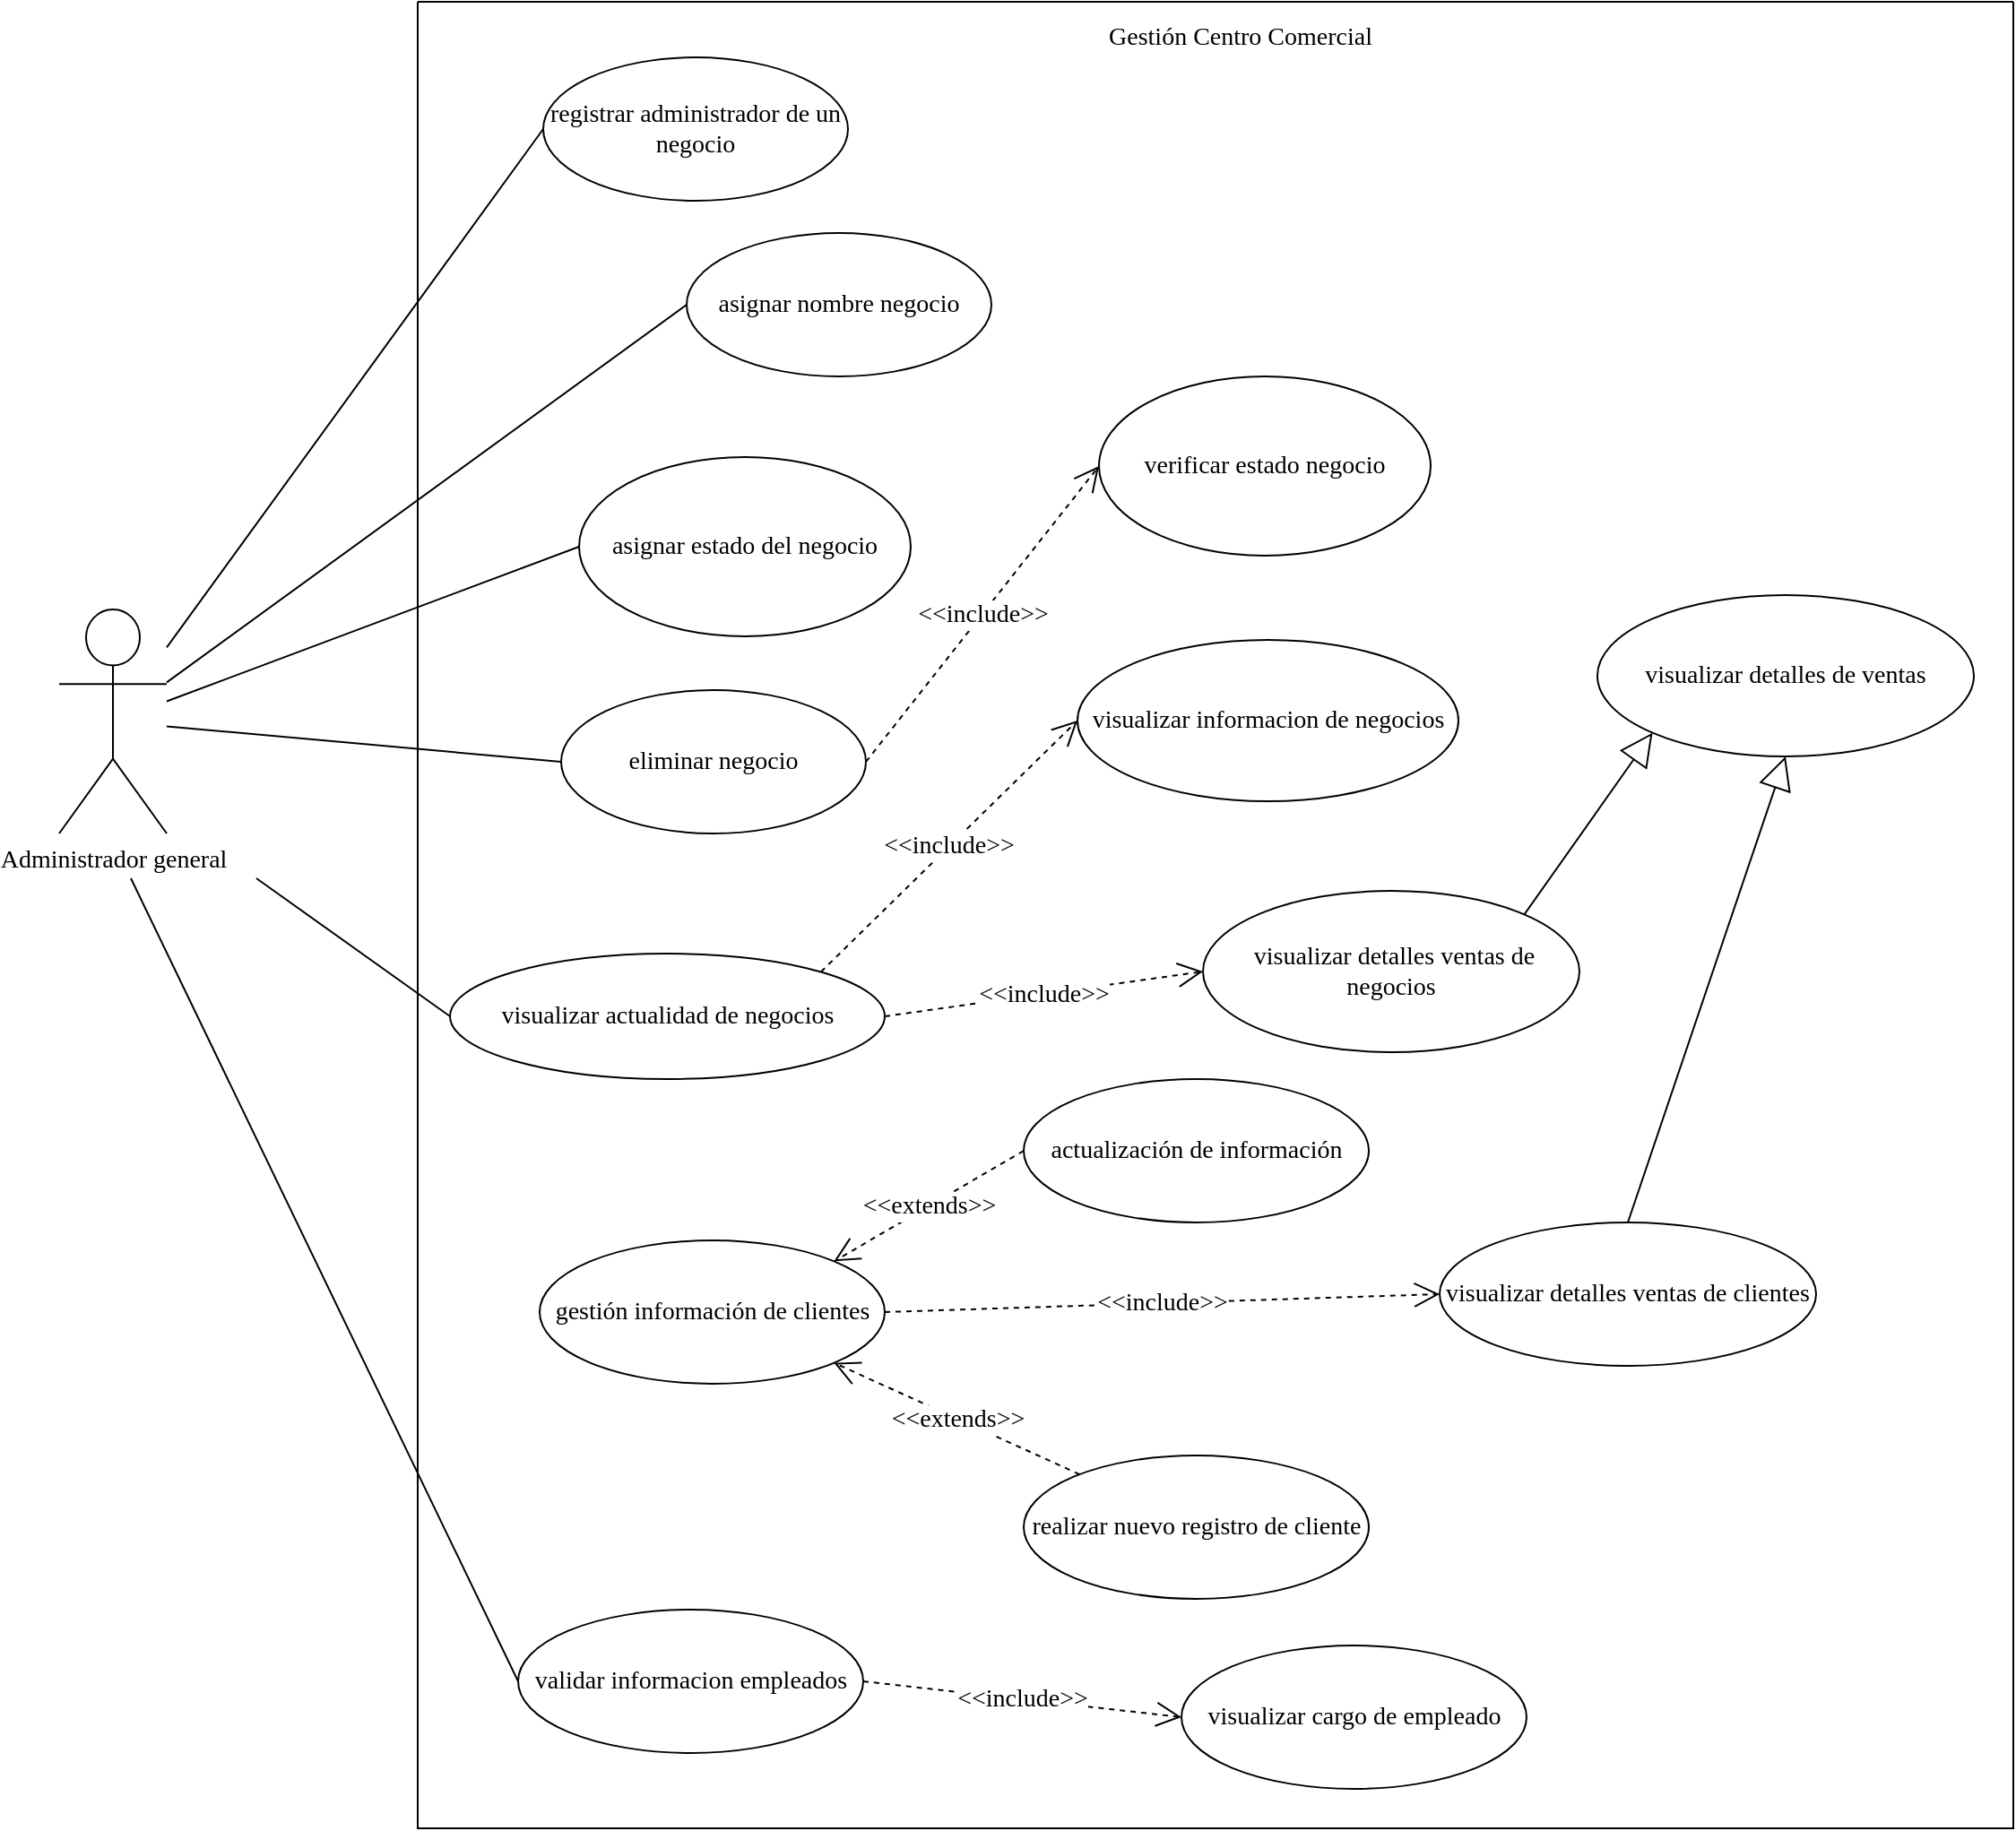 <mxfile version="20.5.3" type="github" pages="6">
  <diagram id="ammL-CGU-rNWmskxWwCr" name="Página-3">
    <mxGraphModel dx="1672" dy="898" grid="1" gridSize="10" guides="1" tooltips="1" connect="1" arrows="1" fold="1" page="1" pageScale="1" pageWidth="1700" pageHeight="1100" math="0" shadow="0">
      <root>
        <mxCell id="0" />
        <mxCell id="1" parent="0" />
        <mxCell id="BP1xeLH4H7wpUTBVOEN4-3" value="Administrador general" style="shape=umlActor;verticalLabelPosition=bottom;verticalAlign=top;html=1;outlineConnect=0;fontFamily=Lucida Console;fontSize=14;" parent="1" vertex="1">
          <mxGeometry x="290" y="370" width="60" height="125" as="geometry" />
        </mxCell>
        <mxCell id="JXjWD7XduQ8uRfKGp8z6-2" value="visualizar actualidad de negocios" style="ellipse;whiteSpace=wrap;html=1;fontFamily=Lucida Console;fontSize=14;" parent="1" vertex="1">
          <mxGeometry x="508" y="562" width="242.5" height="70" as="geometry" />
        </mxCell>
        <mxCell id="JXjWD7XduQ8uRfKGp8z6-3" value="&amp;nbsp;visualizar detalles ventas de negocios" style="ellipse;whiteSpace=wrap;html=1;fontFamily=Lucida Console;fontSize=14;" parent="1" vertex="1">
          <mxGeometry x="928" y="527" width="210" height="90" as="geometry" />
        </mxCell>
        <mxCell id="JXjWD7XduQ8uRfKGp8z6-4" value="visualizar informacion de negocios" style="ellipse;whiteSpace=wrap;html=1;fontFamily=Lucida Console;fontSize=14;" parent="1" vertex="1">
          <mxGeometry x="858" y="387" width="212.5" height="90" as="geometry" />
        </mxCell>
        <mxCell id="JXjWD7XduQ8uRfKGp8z6-5" value="&amp;lt;&amp;lt;include&amp;gt;&amp;gt;" style="endArrow=open;endSize=12;dashed=1;html=1;rounded=0;fontFamily=Lucida Console;fontSize=14;exitX=1;exitY=0;exitDx=0;exitDy=0;entryX=0;entryY=0.5;entryDx=0;entryDy=0;" parent="1" source="JXjWD7XduQ8uRfKGp8z6-2" target="JXjWD7XduQ8uRfKGp8z6-4" edge="1">
          <mxGeometry width="160" relative="1" as="geometry">
            <mxPoint x="718.002" y="614.68" as="sourcePoint" />
            <mxPoint x="850.31" y="561" as="targetPoint" />
          </mxGeometry>
        </mxCell>
        <mxCell id="JXjWD7XduQ8uRfKGp8z6-6" value="" style="endArrow=none;html=1;rounded=0;fontFamily=Lucida Console;fontSize=14;entryX=0;entryY=0.5;entryDx=0;entryDy=0;" parent="1" source="BP1xeLH4H7wpUTBVOEN4-3" target="JXjWD7XduQ8uRfKGp8z6-1" edge="1">
          <mxGeometry relative="1" as="geometry">
            <mxPoint x="380" y="370" as="sourcePoint" />
            <mxPoint x="560" y="380" as="targetPoint" />
          </mxGeometry>
        </mxCell>
        <mxCell id="JXjWD7XduQ8uRfKGp8z6-9" value="" style="endArrow=none;html=1;rounded=0;fontFamily=Lucida Console;fontSize=14;entryX=0;entryY=0.5;entryDx=0;entryDy=0;" parent="1" source="BP1xeLH4H7wpUTBVOEN4-3" target="BP1xeLH4H7wpUTBVOEN4-11" edge="1">
          <mxGeometry relative="1" as="geometry">
            <mxPoint x="390" y="380" as="sourcePoint" />
            <mxPoint x="640.0" y="370" as="targetPoint" />
          </mxGeometry>
        </mxCell>
        <mxCell id="JXjWD7XduQ8uRfKGp8z6-10" value="" style="endArrow=none;html=1;rounded=0;fontFamily=Lucida Console;fontSize=14;entryX=0;entryY=0.5;entryDx=0;entryDy=0;" parent="1" source="BP1xeLH4H7wpUTBVOEN4-3" target="BP1xeLH4H7wpUTBVOEN4-4" edge="1">
          <mxGeometry relative="1" as="geometry">
            <mxPoint x="340" y="307.458" as="sourcePoint" />
            <mxPoint x="620.0" y="260" as="targetPoint" />
          </mxGeometry>
        </mxCell>
        <mxCell id="JXjWD7XduQ8uRfKGp8z6-11" value="" style="endArrow=none;html=1;rounded=0;fontFamily=Lucida Console;fontSize=14;entryX=0;entryY=0.5;entryDx=0;entryDy=0;" parent="1" target="JXjWD7XduQ8uRfKGp8z6-2" edge="1">
          <mxGeometry relative="1" as="geometry">
            <mxPoint x="400" y="520" as="sourcePoint" />
            <mxPoint x="581.25" y="510" as="targetPoint" />
          </mxGeometry>
        </mxCell>
        <mxCell id="JXjWD7XduQ8uRfKGp8z6-13" value="" style="endArrow=none;html=1;rounded=0;fontFamily=Lucida Console;fontSize=14;entryX=0;entryY=0.5;entryDx=0;entryDy=0;" parent="1" source="BP1xeLH4H7wpUTBVOEN4-3" target="JXjWD7XduQ8uRfKGp8z6-12" edge="1">
          <mxGeometry relative="1" as="geometry">
            <mxPoint x="350" y="370" as="sourcePoint" />
            <mxPoint x="620" y="140" as="targetPoint" />
          </mxGeometry>
        </mxCell>
        <mxCell id="JXjWD7XduQ8uRfKGp8z6-14" value="gestión información de clientes" style="ellipse;whiteSpace=wrap;html=1;fontFamily=Lucida Console;fontSize=14;" parent="1" vertex="1">
          <mxGeometry x="558" y="722" width="192.5" height="80" as="geometry" />
        </mxCell>
        <mxCell id="JXjWD7XduQ8uRfKGp8z6-15" value="&amp;lt;&amp;lt;include&amp;gt;&amp;gt;" style="endArrow=open;endSize=12;dashed=1;html=1;rounded=0;fontFamily=Lucida Console;fontSize=14;exitX=1;exitY=0.5;exitDx=0;exitDy=0;entryX=0;entryY=0.5;entryDx=0;entryDy=0;" parent="1" source="JXjWD7XduQ8uRfKGp8z6-2" target="JXjWD7XduQ8uRfKGp8z6-3" edge="1">
          <mxGeometry width="160" relative="1" as="geometry">
            <mxPoint x="732.309" y="672.716" as="sourcePoint" />
            <mxPoint x="868.0" y="516" as="targetPoint" />
          </mxGeometry>
        </mxCell>
        <mxCell id="JXjWD7XduQ8uRfKGp8z6-16" value="realizar nuevo registro de cliente" style="ellipse;whiteSpace=wrap;html=1;fontFamily=Lucida Console;fontSize=14;" parent="1" vertex="1">
          <mxGeometry x="828" y="842" width="192.5" height="80" as="geometry" />
        </mxCell>
        <mxCell id="JXjWD7XduQ8uRfKGp8z6-18" value="actualización de información " style="ellipse;whiteSpace=wrap;html=1;fontFamily=Lucida Console;fontSize=14;" parent="1" vertex="1">
          <mxGeometry x="828" y="632" width="192.5" height="80" as="geometry" />
        </mxCell>
        <mxCell id="JXjWD7XduQ8uRfKGp8z6-20" value="" style="endArrow=block;endSize=16;endFill=0;html=1;rounded=0;fontFamily=Lucida Console;fontSize=14;entryX=0.5;entryY=1;entryDx=0;entryDy=0;exitX=0.5;exitY=0;exitDx=0;exitDy=0;" parent="1" source="JXjWD7XduQ8uRfKGp8z6-17" target="JXjWD7XduQ8uRfKGp8z6-21" edge="1">
          <mxGeometry width="160" relative="1" as="geometry">
            <mxPoint x="888" y="761" as="sourcePoint" />
            <mxPoint x="1048" y="761" as="targetPoint" />
          </mxGeometry>
        </mxCell>
        <mxCell id="JXjWD7XduQ8uRfKGp8z6-21" value="visualizar detalles de ventas " style="ellipse;whiteSpace=wrap;html=1;fontFamily=Lucida Console;fontSize=14;" parent="1" vertex="1">
          <mxGeometry x="1148" y="362" width="210" height="90" as="geometry" />
        </mxCell>
        <mxCell id="JXjWD7XduQ8uRfKGp8z6-22" value="" style="endArrow=block;endSize=16;endFill=0;html=1;rounded=0;fontFamily=Lucida Console;fontSize=14;entryX=0;entryY=1;entryDx=0;entryDy=0;exitX=1;exitY=0;exitDx=0;exitDy=0;" parent="1" source="JXjWD7XduQ8uRfKGp8z6-3" target="JXjWD7XduQ8uRfKGp8z6-21" edge="1">
          <mxGeometry width="160" relative="1" as="geometry">
            <mxPoint x="1163" y="771" as="sourcePoint" />
            <mxPoint x="1297.622" y="577.658" as="targetPoint" />
          </mxGeometry>
        </mxCell>
        <mxCell id="JXjWD7XduQ8uRfKGp8z6-23" value="&amp;lt;&amp;lt;include&amp;gt;&amp;gt;" style="endArrow=open;endSize=12;dashed=1;html=1;rounded=0;fontFamily=Lucida Console;fontSize=14;exitX=1;exitY=0.5;exitDx=0;exitDy=0;entryX=0;entryY=0.5;entryDx=0;entryDy=0;" parent="1" source="JXjWD7XduQ8uRfKGp8z6-14" target="JXjWD7XduQ8uRfKGp8z6-17" edge="1">
          <mxGeometry width="160" relative="1" as="geometry">
            <mxPoint x="788" y="876" as="sourcePoint" />
            <mxPoint x="965.5" y="826" as="targetPoint" />
          </mxGeometry>
        </mxCell>
        <mxCell id="JXjWD7XduQ8uRfKGp8z6-24" value="&amp;lt;&amp;lt;extends&amp;gt;&amp;gt;" style="endArrow=open;endSize=12;dashed=1;html=1;rounded=0;fontFamily=Lucida Console;fontSize=14;entryX=1;entryY=1;entryDx=0;entryDy=0;" parent="1" source="JXjWD7XduQ8uRfKGp8z6-16" target="JXjWD7XduQ8uRfKGp8z6-14" edge="1">
          <mxGeometry width="160" relative="1" as="geometry">
            <mxPoint x="1265.5" y="951" as="sourcePoint" />
            <mxPoint x="928" y="961" as="targetPoint" />
          </mxGeometry>
        </mxCell>
        <mxCell id="JXjWD7XduQ8uRfKGp8z6-25" value="&amp;lt;&amp;lt;extends&amp;gt;&amp;gt;" style="endArrow=open;endSize=12;dashed=1;html=1;rounded=0;fontFamily=Lucida Console;fontSize=14;entryX=1;entryY=0;entryDx=0;entryDy=0;exitX=0;exitY=0.5;exitDx=0;exitDy=0;" parent="1" source="JXjWD7XduQ8uRfKGp8z6-18" target="JXjWD7XduQ8uRfKGp8z6-14" edge="1">
          <mxGeometry width="160" relative="1" as="geometry">
            <mxPoint x="848.133" y="820.998" as="sourcePoint" />
            <mxPoint x="710.999" y="758.863" as="targetPoint" />
          </mxGeometry>
        </mxCell>
        <mxCell id="JXjWD7XduQ8uRfKGp8z6-26" value="validar informacion empleados" style="ellipse;whiteSpace=wrap;html=1;fontFamily=Lucida Console;fontSize=14;" parent="1" vertex="1">
          <mxGeometry x="546" y="928" width="192.5" height="80" as="geometry" />
        </mxCell>
        <mxCell id="JXjWD7XduQ8uRfKGp8z6-27" value="visualizar cargo de empleado" style="ellipse;whiteSpace=wrap;html=1;fontFamily=Lucida Console;fontSize=14;" parent="1" vertex="1">
          <mxGeometry x="916" y="948" width="192.5" height="80" as="geometry" />
        </mxCell>
        <mxCell id="JXjWD7XduQ8uRfKGp8z6-29" value="&amp;lt;&amp;lt;include&amp;gt;&amp;gt;" style="endArrow=open;endSize=12;dashed=1;html=1;rounded=0;fontFamily=Lucida Console;fontSize=14;exitX=1;exitY=0.5;exitDx=0;exitDy=0;entryX=0;entryY=0.5;entryDx=0;entryDy=0;" parent="1" source="JXjWD7XduQ8uRfKGp8z6-26" target="JXjWD7XduQ8uRfKGp8z6-27" edge="1">
          <mxGeometry width="160" relative="1" as="geometry">
            <mxPoint x="898" y="996" as="sourcePoint" />
            <mxPoint x="1235.5" y="986" as="targetPoint" />
          </mxGeometry>
        </mxCell>
        <mxCell id="JXjWD7XduQ8uRfKGp8z6-31" value="" style="swimlane;startSize=0;fontFamily=Lucida Console;fontSize=14;" parent="1" vertex="1">
          <mxGeometry x="490" y="31" width="890" height="1019" as="geometry" />
        </mxCell>
        <mxCell id="BP1xeLH4H7wpUTBVOEN4-2" value="Gestión Centro Comercial" style="text;align=center;fontStyle=0;verticalAlign=middle;spacingLeft=3;spacingRight=3;strokeColor=none;rotatable=0;points=[[0,0.5],[1,0.5]];portConstraint=eastwest;fontSize=14;fontFamily=Lucida Console;" parent="JXjWD7XduQ8uRfKGp8z6-31" vertex="1">
          <mxGeometry x="419" y="5" width="80" height="26" as="geometry" />
        </mxCell>
        <mxCell id="JXjWD7XduQ8uRfKGp8z6-17" value="visualizar detalles ventas de clientes" style="ellipse;whiteSpace=wrap;html=1;fontFamily=Lucida Console;fontSize=14;" parent="JXjWD7XduQ8uRfKGp8z6-31" vertex="1">
          <mxGeometry x="570" y="681" width="210" height="80" as="geometry" />
        </mxCell>
        <mxCell id="JXjWD7XduQ8uRfKGp8z6-12" value="registrar administrador de un negocio" style="ellipse;whiteSpace=wrap;html=1;fontFamily=Lucida Console;fontSize=14;" parent="JXjWD7XduQ8uRfKGp8z6-31" vertex="1">
          <mxGeometry x="70" y="31" width="170" height="80" as="geometry" />
        </mxCell>
        <mxCell id="BP1xeLH4H7wpUTBVOEN4-4" value="asignar nombre negocio" style="ellipse;whiteSpace=wrap;html=1;fontFamily=Lucida Console;fontSize=14;" parent="JXjWD7XduQ8uRfKGp8z6-31" vertex="1">
          <mxGeometry x="150" y="129" width="170" height="80" as="geometry" />
        </mxCell>
        <mxCell id="JXjWD7XduQ8uRfKGp8z6-1" value="asignar estado del negocio" style="ellipse;whiteSpace=wrap;html=1;fontFamily=Lucida Console;fontSize=14;" parent="JXjWD7XduQ8uRfKGp8z6-31" vertex="1">
          <mxGeometry x="90" y="254" width="185" height="100" as="geometry" />
        </mxCell>
        <mxCell id="BP1xeLH4H7wpUTBVOEN4-11" value="eliminar negocio" style="ellipse;whiteSpace=wrap;html=1;fontFamily=Lucida Console;fontSize=14;" parent="JXjWD7XduQ8uRfKGp8z6-31" vertex="1">
          <mxGeometry x="80" y="384" width="170" height="80" as="geometry" />
        </mxCell>
        <mxCell id="pqteokb3dskhQF3p14tH-1" value="verificar estado negocio" style="ellipse;whiteSpace=wrap;html=1;fontFamily=Lucida Console;fontSize=14;" parent="JXjWD7XduQ8uRfKGp8z6-31" vertex="1">
          <mxGeometry x="380" y="209" width="185" height="100" as="geometry" />
        </mxCell>
        <mxCell id="pqteokb3dskhQF3p14tH-2" value="&amp;lt;&amp;lt;include&amp;gt;&amp;gt;" style="endArrow=open;endSize=12;dashed=1;html=1;rounded=0;fontFamily=Lucida Console;fontSize=14;exitX=1;exitY=0.5;exitDx=0;exitDy=0;entryX=0;entryY=0.5;entryDx=0;entryDy=0;" parent="JXjWD7XduQ8uRfKGp8z6-31" source="BP1xeLH4H7wpUTBVOEN4-11" target="pqteokb3dskhQF3p14tH-1" edge="1">
          <mxGeometry width="160" relative="1" as="geometry">
            <mxPoint x="229.998" y="464.002" as="sourcePoint" />
            <mxPoint x="371.95" y="323.44" as="targetPoint" />
          </mxGeometry>
        </mxCell>
        <mxCell id="JXjWD7XduQ8uRfKGp8z6-32" value="" style="endArrow=none;html=1;rounded=0;fontFamily=Lucida Console;fontSize=14;entryX=0;entryY=0.5;entryDx=0;entryDy=0;" parent="1" target="JXjWD7XduQ8uRfKGp8z6-26" edge="1">
          <mxGeometry relative="1" as="geometry">
            <mxPoint x="330" y="520" as="sourcePoint" />
            <mxPoint x="518.0" y="607" as="targetPoint" />
          </mxGeometry>
        </mxCell>
      </root>
    </mxGraphModel>
  </diagram>
  <diagram id="WcYgzYfYPNeF46nQslpW" name="Página-4">
    <mxGraphModel dx="1003" dy="539" grid="1" gridSize="10" guides="1" tooltips="1" connect="1" arrows="1" fold="1" page="1" pageScale="1" pageWidth="1700" pageHeight="1100" math="0" shadow="0">
      <root>
        <mxCell id="0" />
        <mxCell id="1" parent="0" />
        <mxCell id="fcTpKnhJrCkDG7SGj9dD-1" value="" style="swimlane;startSize=0;fontFamily=Lucida Console;fontSize=14;container=0;" parent="1" vertex="1">
          <mxGeometry x="533.54" y="130" width="816.46" height="860" as="geometry" />
        </mxCell>
        <mxCell id="eLbjiDkjr_S01PlvCK7e-1" value="C_5 acceder a historial de compras" style="ellipse;whiteSpace=wrap;html=1;fontFamily=Lucida Console;fontSize=15;container=0;" parent="fcTpKnhJrCkDG7SGj9dD-1" vertex="1">
          <mxGeometry x="75.37" y="530" width="296.95" height="110" as="geometry" />
        </mxCell>
        <mxCell id="ek5Hkmbfd8Mf3WhsQuX1-1" value="C_4 visualizar total invertido" style="ellipse;whiteSpace=wrap;html=1;fontFamily=Lucida Console;fontSize=15;container=0;" parent="fcTpKnhJrCkDG7SGj9dD-1" vertex="1">
          <mxGeometry x="117.08" y="741.75" width="273.54" height="100" as="geometry" />
        </mxCell>
        <mxCell id="LImS5DPknzIHZFYpBD5f-1" value="&amp;lt;&amp;lt;extends&amp;gt;&amp;gt;" style="endArrow=open;endSize=12;dashed=1;html=1;rounded=0;fontFamily=Lucida Console;fontSize=15;entryX=0.5;entryY=1;entryDx=0;entryDy=0;exitX=0.5;exitY=0;exitDx=0;exitDy=0;" parent="fcTpKnhJrCkDG7SGj9dD-1" source="ek5Hkmbfd8Mf3WhsQuX1-1" target="eLbjiDkjr_S01PlvCK7e-1" edge="1">
          <mxGeometry width="160" relative="1" as="geometry">
            <mxPoint x="488.362" y="699.998" as="sourcePoint" />
            <mxPoint x="326.585" y="652.16" as="targetPoint" />
          </mxGeometry>
        </mxCell>
        <mxCell id="8vX84-P_WyerdmlPhKFW-2" value="C_6 separar entrega de producto" style="ellipse;whiteSpace=wrap;html=1;fontFamily=Lucida Console;fontSize=15;container=0;" parent="fcTpKnhJrCkDG7SGj9dD-1" vertex="1">
          <mxGeometry x="390.615" y="480.0" width="251.22" height="112.105" as="geometry" />
        </mxCell>
        <mxCell id="eLbjiDkjr_S01PlvCK7e-3" value="C_8 fijar fecha" style="ellipse;whiteSpace=wrap;html=1;fontFamily=Lucida Console;fontSize=15;container=0;" parent="fcTpKnhJrCkDG7SGj9dD-1" vertex="1">
          <mxGeometry x="536.463" y="669.999" width="213.537" height="87.193" as="geometry" />
        </mxCell>
        <mxCell id="eLbjiDkjr_S01PlvCK7e-4" value="&amp;lt;&amp;lt;include&amp;gt;&amp;gt;" style="endArrow=open;endSize=12;dashed=1;html=1;rounded=0;fontFamily=Lucida Console;fontSize=15;entryX=0.5;entryY=0;entryDx=0;entryDy=0;exitX=0.5;exitY=1;exitDx=0;exitDy=0;" parent="fcTpKnhJrCkDG7SGj9dD-1" source="8vX84-P_WyerdmlPhKFW-2" target="eLbjiDkjr_S01PlvCK7e-3" edge="1">
          <mxGeometry width="160" relative="1" as="geometry">
            <mxPoint x="640.614" y="583.342" as="sourcePoint" />
            <mxPoint x="878.0" y="523.158" as="targetPoint" />
          </mxGeometry>
        </mxCell>
        <mxCell id="nVr8crC3-9KAoDm7fHmr-1" value="Cliente" style="shape=umlActor;verticalLabelPosition=bottom;verticalAlign=top;html=1;outlineConnect=0;fontFamily=Lucida Console;fontSize=14;container=0;" parent="1" vertex="1">
          <mxGeometry x="320" y="341.754" width="75.366" height="149.474" as="geometry" />
        </mxCell>
        <mxCell id="RDSIK4NP1e1kJLZgztNC-6" value="" style="endArrow=none;html=1;rounded=0;fontFamily=Lucida Console;fontSize=15;entryX=0;entryY=0.5;entryDx=0;entryDy=0;" parent="1" source="nVr8crC3-9KAoDm7fHmr-1" target="AT-ScEkKGk6HkJsfwzRL-1" edge="1">
          <mxGeometry width="50" height="50" relative="1" as="geometry">
            <mxPoint x="546.098" y="416.491" as="sourcePoint" />
            <mxPoint x="608.902" y="354.211" as="targetPoint" />
          </mxGeometry>
        </mxCell>
        <mxCell id="8vX84-P_WyerdmlPhKFW-1" value="" style="endArrow=none;html=1;rounded=0;fontFamily=Lucida Console;fontSize=15;entryX=0;entryY=0.5;entryDx=0;entryDy=0;" parent="1" source="nVr8crC3-9KAoDm7fHmr-1" target="ji7EBhUyrYmIJC1tMrja-1" edge="1">
          <mxGeometry width="50" height="50" relative="1" as="geometry">
            <mxPoint x="407.927" y="435.175" as="sourcePoint" />
            <mxPoint x="659.146" y="310.614" as="targetPoint" />
          </mxGeometry>
        </mxCell>
        <mxCell id="eLbjiDkjr_S01PlvCK7e-7" value="" style="endArrow=none;html=1;rounded=0;fontFamily=Lucida Console;fontSize=15;entryX=0;entryY=0.5;entryDx=0;entryDy=0;" parent="1" target="eLbjiDkjr_S01PlvCK7e-1" edge="1">
          <mxGeometry width="50" height="50" relative="1" as="geometry">
            <mxPoint x="395.366" y="453.86" as="sourcePoint" />
            <mxPoint x="621.463" y="497.456" as="targetPoint" />
          </mxGeometry>
        </mxCell>
        <mxCell id="h-U1wY0m6ff-r35RHk-n-1" value="Gestión centro comercial" style="text;align=center;fontStyle=0;verticalAlign=middle;spacingLeft=3;spacingRight=3;strokeColor=none;rotatable=0;points=[[0,0.5],[1,0.5]];portConstraint=eastwest;fontFamily=Lucida Console;fontSize=15;container=0;" parent="1" vertex="1">
          <mxGeometry x="897.808" y="130" width="100.488" height="32.386" as="geometry" />
        </mxCell>
        <mxCell id="AT-ScEkKGk6HkJsfwzRL-1" value="C_0 generar registro" style="ellipse;whiteSpace=wrap;html=1;fontFamily=Lucida Console;fontSize=15;container=0;" parent="1" vertex="1">
          <mxGeometry x="646.589" y="254.561" width="175.854" height="87.193" as="geometry" />
        </mxCell>
        <mxCell id="ji7EBhUyrYmIJC1tMrja-1" value="C_3 realizar compra de producto" style="ellipse;whiteSpace=wrap;html=1;fontFamily=Lucida Console;fontSize=15;container=0;" parent="1" vertex="1">
          <mxGeometry x="608.906" y="428.947" width="251.22" height="112.105" as="geometry" />
        </mxCell>
        <mxCell id="RDSIK4NP1e1kJLZgztNC-1" value="C_4 validación local perteneciente" style="ellipse;whiteSpace=wrap;html=1;fontFamily=Lucida Console;fontSize=15;container=0;" parent="1" vertex="1">
          <mxGeometry x="1061.101" y="354.211" width="251.22" height="112.105" as="geometry" />
        </mxCell>
        <mxCell id="RDSIK4NP1e1kJLZgztNC-2" value="&amp;lt;&amp;lt;include&amp;gt;&amp;gt;" style="endArrow=open;endSize=12;dashed=1;html=1;rounded=0;fontFamily=Lucida Console;fontSize=15;entryX=0;entryY=0.5;entryDx=0;entryDy=0;exitX=1;exitY=0;exitDx=0;exitDy=0;" parent="1" source="ji7EBhUyrYmIJC1tMrja-1" target="RDSIK4NP1e1kJLZgztNC-1" edge="1">
          <mxGeometry width="160" relative="1" as="geometry">
            <mxPoint x="985.735" y="541.053" as="sourcePoint" />
            <mxPoint x="1186.711" y="541.053" as="targetPoint" />
          </mxGeometry>
        </mxCell>
        <mxCell id="8vX84-P_WyerdmlPhKFW-3" value="&amp;lt;&amp;lt;extends&amp;gt;&amp;gt;" style="endArrow=open;endSize=12;dashed=1;html=1;rounded=0;fontFamily=Lucida Console;fontSize=15;entryX=1;entryY=0.5;entryDx=0;entryDy=0;exitX=0;exitY=0;exitDx=0;exitDy=0;" parent="1" source="8vX84-P_WyerdmlPhKFW-2" target="ji7EBhUyrYmIJC1tMrja-1" edge="1">
          <mxGeometry width="160" relative="1" as="geometry">
            <mxPoint x="959.345" y="740.351" as="sourcePoint" />
            <mxPoint x="721.959" y="800.535" as="targetPoint" />
          </mxGeometry>
        </mxCell>
        <mxCell id="eLbjiDkjr_S01PlvCK7e-5" value="C_2 validación de registro" style="ellipse;whiteSpace=wrap;html=1;fontFamily=Lucida Console;fontSize=15;container=0;" parent="1" vertex="1">
          <mxGeometry x="1035.979" y="192.281" width="263.78" height="99.649" as="geometry" />
        </mxCell>
        <mxCell id="eLbjiDkjr_S01PlvCK7e-6" value="&amp;lt;&amp;lt;include&amp;gt;&amp;gt;" style="endArrow=open;endSize=12;dashed=1;html=1;rounded=0;fontFamily=Lucida Console;fontSize=15;entryX=0;entryY=0.5;entryDx=0;entryDy=0;exitX=1;exitY=0;exitDx=0;exitDy=0;" parent="1" source="AT-ScEkKGk6HkJsfwzRL-1" target="eLbjiDkjr_S01PlvCK7e-5" edge="1">
          <mxGeometry width="160" relative="1" as="geometry">
            <mxPoint x="848.837" y="364.57" as="sourcePoint" />
            <mxPoint x="1086.223" y="304.386" as="targetPoint" />
          </mxGeometry>
        </mxCell>
        <mxCell id="LImS5DPknzIHZFYpBD5f-2" value="" style="endArrow=none;html=1;rounded=0;fontFamily=Lucida Console;fontSize=15;entryX=0;entryY=0.5;entryDx=0;entryDy=0;" parent="1" target="ek5Hkmbfd8Mf3WhsQuX1-1" edge="1">
          <mxGeometry width="50" height="50" relative="1" as="geometry">
            <mxPoint x="360" y="520" as="sourcePoint" />
            <mxPoint x="638.29" y="693.25" as="targetPoint" />
          </mxGeometry>
        </mxCell>
        <mxCell id="eJ-yGK1vjTA_TBy_4fqS-2" value="" style="endArrow=none;html=1;rounded=0;fontFamily=Lucida Console;fontSize=15;entryX=0;entryY=0.5;entryDx=0;entryDy=0;" parent="1" source="nVr8crC3-9KAoDm7fHmr-1" target="8vX84-P_WyerdmlPhKFW-2" edge="1">
          <mxGeometry width="50" height="50" relative="1" as="geometry">
            <mxPoint x="405.366" y="436.767" as="sourcePoint" />
            <mxPoint x="618.906" y="495" as="targetPoint" />
          </mxGeometry>
        </mxCell>
      </root>
    </mxGraphModel>
  </diagram>
  <diagram id="PS5IFU_1DggamJHyGh7o" name="Página-5">
    <mxGraphModel dx="2103" dy="539" grid="1" gridSize="10" guides="1" tooltips="1" connect="1" arrows="1" fold="1" page="1" pageScale="1" pageWidth="1100" pageHeight="1700" math="0" shadow="0">
      <root>
        <mxCell id="0" />
        <mxCell id="1" parent="0" />
        <mxCell id="ui77sB6I-nQBcqhWFZyh-1" value="" style="swimlane;startSize=0;fontFamily=Lucida Console;fontSize=11;container=0;" parent="1" vertex="1">
          <mxGeometry x="-774" y="140" width="566.44" height="940" as="geometry" />
        </mxCell>
        <mxCell id="aEpaL5ONLbVe-bR-Xqw2-9" value="liberar multa" style="ellipse;whiteSpace=wrap;html=1;fontFamily=Lucida Console;fontSize=11;container=0;" parent="ui77sB6I-nQBcqhWFZyh-1" vertex="1">
          <mxGeometry x="106.0" y="172.676" width="107.123" height="51.682" as="geometry" />
        </mxCell>
        <mxCell id="ui77sB6I-nQBcqhWFZyh-2" value="Administrador de un negocio" style="shape=umlActor;verticalLabelPosition=bottom;verticalAlign=top;html=1;fontFamily=Lucida Console;fontSize=11;container=0;" parent="1" vertex="1">
          <mxGeometry x="-1016" y="369.79" width="37.808" height="95.981" as="geometry" />
        </mxCell>
        <mxCell id="JvNvzm8bMXTbzqq8ngR--7" value="" style="endArrow=none;html=1;rounded=0;fontFamily=Lucida Console;fontSize=11;entryX=0;entryY=0.5;entryDx=0;entryDy=0;" parent="1" source="ui77sB6I-nQBcqhWFZyh-2" target="PToR-B_xY1eMoo05MEM0-1" edge="1">
          <mxGeometry width="50" height="50" relative="1" as="geometry">
            <mxPoint x="-875.863" y="372.103" as="sourcePoint" />
            <mxPoint x="-844.356" y="335.187" as="targetPoint" />
          </mxGeometry>
        </mxCell>
        <mxCell id="JvNvzm8bMXTbzqq8ngR--8" value="" style="endArrow=none;html=1;rounded=0;fontFamily=Lucida Console;fontSize=11;exitX=1;exitY=0.5;exitDx=0;exitDy=0;" parent="1" source="JvNvzm8bMXTbzqq8ngR--3" target="d1PqnV8Q3jRbh2A85Tyc-2" edge="1">
          <mxGeometry width="50" height="50" relative="1" as="geometry">
            <mxPoint x="-510.384" y="406.804" as="sourcePoint" />
            <mxPoint x="-346.548" y="299.843" as="targetPoint" />
          </mxGeometry>
        </mxCell>
        <mxCell id="MZ4iyT3OTScXB4G-bIzB-1" value="" style="endArrow=none;html=1;rounded=0;fontFamily=Lucida Console;fontSize=11;entryX=0;entryY=0.5;entryDx=0;entryDy=0;" parent="1" source="ui77sB6I-nQBcqhWFZyh-2" target="PToR-B_xY1eMoo05MEM0-3" edge="1">
          <mxGeometry width="50" height="50" relative="1" as="geometry">
            <mxPoint x="-1033.397" y="327.804" as="sourcePoint" />
            <mxPoint x="-901.068" y="279.813" as="targetPoint" />
          </mxGeometry>
        </mxCell>
        <mxCell id="MZ4iyT3OTScXB4G-bIzB-2" value="" style="endArrow=none;html=1;rounded=0;fontFamily=Lucida Console;fontSize=11;entryX=0;entryY=0.5;entryDx=0;entryDy=0;" parent="1" target="PToR-B_xY1eMoo05MEM0-2" edge="1">
          <mxGeometry width="50" height="50" relative="1" as="geometry">
            <mxPoint x="-966" y="490" as="sourcePoint" />
            <mxPoint x="-850.658" y="442.243" as="targetPoint" />
          </mxGeometry>
        </mxCell>
        <mxCell id="MZ4iyT3OTScXB4G-bIzB-4" value="" style="endArrow=none;html=1;rounded=0;fontFamily=Lucida Console;fontSize=11;entryX=0;entryY=0.5;entryDx=0;entryDy=0;" parent="1" source="ui77sB6I-nQBcqhWFZyh-2" target="MZ4iyT3OTScXB4G-bIzB-3" edge="1">
          <mxGeometry width="50" height="50" relative="1" as="geometry">
            <mxPoint x="-1033.397" y="291.675" as="sourcePoint" />
            <mxPoint x="-901.068" y="302.701" as="targetPoint" />
          </mxGeometry>
        </mxCell>
        <mxCell id="d1PqnV8Q3jRbh2A85Tyc-2" value="Encargado de inventario" style="shape=umlActor;verticalLabelPosition=bottom;verticalAlign=top;html=1;fontFamily=Lucida Console;fontSize=11;container=0;" parent="1" vertex="1">
          <mxGeometry x="-116" y="470" width="46" height="95.98" as="geometry" />
        </mxCell>
        <mxCell id="d1PqnV8Q3jRbh2A85Tyc-3" value="Vendedor" style="shape=umlActor;verticalLabelPosition=bottom;verticalAlign=top;html=1;fontFamily=Lucida Console;fontSize=11;container=0;" parent="1" vertex="1">
          <mxGeometry x="-970" y="827.55" width="41.81" height="95.98" as="geometry" />
        </mxCell>
        <mxCell id="d1PqnV8Q3jRbh2A85Tyc-4" value="" style="endArrow=none;html=1;rounded=0;fontFamily=Lucida Console;fontSize=11;entryX=0;entryY=0.5;entryDx=0;entryDy=0;" parent="1" source="ui77sB6I-nQBcqhWFZyh-2" target="MZ4iyT3OTScXB4G-bIzB-7" edge="1">
          <mxGeometry width="50" height="50" relative="1" as="geometry">
            <mxPoint x="-1033.397" y="266.945" as="sourcePoint" />
            <mxPoint x="-831.753" y="287.196" as="targetPoint" />
          </mxGeometry>
        </mxCell>
        <mxCell id="aEpaL5ONLbVe-bR-Xqw2-3" value="" style="endArrow=none;html=1;rounded=0;fontFamily=Lucida Console;fontSize=11;entryX=0;entryY=0;entryDx=0;entryDy=0;" parent="1" target="MZ4iyT3OTScXB4G-bIzB-12" edge="1">
          <mxGeometry width="50" height="50" relative="1" as="geometry">
            <mxPoint x="-986" y="490" as="sourcePoint" />
            <mxPoint x="-819.459" y="608.364" as="targetPoint" />
          </mxGeometry>
        </mxCell>
        <mxCell id="aEpaL5ONLbVe-bR-Xqw2-8" value="" style="endArrow=none;html=1;rounded=0;fontFamily=Lucida Console;fontSize=11;entryX=0;entryY=0.5;entryDx=0;entryDy=0;" parent="1" source="d1PqnV8Q3jRbh2A85Tyc-3" target="MZ4iyT3OTScXB4G-bIzB-12" edge="1">
          <mxGeometry width="50" height="50" relative="1" as="geometry">
            <mxPoint x="-863.26" y="696.963" as="sourcePoint" />
            <mxPoint x="-831.753" y="660.047" as="targetPoint" />
          </mxGeometry>
        </mxCell>
        <mxCell id="TYoGKdt8fc8FUUJTwaZh-1" value="Gestión centro comercial" style="text;align=center;fontStyle=0;verticalAlign=middle;spacingLeft=3;spacingRight=3;strokeColor=none;rotatable=0;points=[[0,0.5],[1,0.5]];portConstraint=eastwest;fontFamily=Lucida Console;fontSize=11;container=0;" parent="1" vertex="1">
          <mxGeometry x="-526.134" y="141" width="63.321" height="23.911" as="geometry" />
        </mxCell>
        <mxCell id="PToR-B_xY1eMoo05MEM0-1" value="visualizar información&amp;nbsp; negocio" style="ellipse;whiteSpace=wrap;html=1;fontFamily=Lucida Console;fontSize=11;container=0;" parent="1" vertex="1">
          <mxGeometry x="-743.534" y="562.495" width="107.123" height="51.682" as="geometry" />
        </mxCell>
        <mxCell id="PToR-B_xY1eMoo05MEM0-2" value="gestionar información empleado" style="ellipse;whiteSpace=wrap;html=1;fontFamily=Lucida Console;fontSize=11;container=0;" parent="1" vertex="1">
          <mxGeometry x="-661.925" y="850.093" width="107.123" height="51.682" as="geometry" />
        </mxCell>
        <mxCell id="PToR-B_xY1eMoo05MEM0-3" value="contratar empleado" style="ellipse;whiteSpace=wrap;html=1;fontFamily=Lucida Console;fontSize=11;container=0;" parent="1" vertex="1">
          <mxGeometry x="-693.123" y="765.925" width="113.733" height="51.682" as="geometry" />
        </mxCell>
        <mxCell id="PToR-B_xY1eMoo05MEM0-4" value="asignar rol/cargo de empleado" style="ellipse;whiteSpace=wrap;html=1;fontFamily=Lucida Console;fontSize=11;container=0;" parent="1" vertex="1">
          <mxGeometry x="-497.781" y="729.009" width="113.733" height="51.682" as="geometry" />
        </mxCell>
        <mxCell id="PToR-B_xY1eMoo05MEM0-5" value="&amp;lt;&amp;lt;include&amp;gt;&amp;gt;" style="endArrow=open;endSize=12;dashed=1;html=1;rounded=0;fontFamily=Lucida Console;fontSize=11;entryX=0;entryY=0.5;entryDx=0;entryDy=0;exitX=1;exitY=0.5;exitDx=0;exitDy=0;" parent="1" source="PToR-B_xY1eMoo05MEM0-3" target="PToR-B_xY1eMoo05MEM0-4" edge="1">
          <mxGeometry width="160" relative="1" as="geometry">
            <mxPoint x="-661.616" y="324.112" as="sourcePoint" />
            <mxPoint x="-560.795" y="324.112" as="targetPoint" />
          </mxGeometry>
        </mxCell>
        <mxCell id="JvNvzm8bMXTbzqq8ngR--1" value="visualizar rol/cargo de empleado" style="ellipse;whiteSpace=wrap;html=1;fontFamily=Lucida Console;fontSize=11;container=0;" parent="1" vertex="1">
          <mxGeometry x="-428.775" y="824.252" width="113.733" height="51.682" as="geometry" />
        </mxCell>
        <mxCell id="JvNvzm8bMXTbzqq8ngR--2" value="&amp;lt;&amp;lt;include&amp;gt;&amp;gt;" style="endArrow=open;endSize=12;dashed=1;html=1;rounded=0;fontFamily=Lucida Console;fontSize=11;entryX=0;entryY=0.5;entryDx=0;entryDy=0;exitX=1;exitY=0.5;exitDx=0;exitDy=0;" parent="1" source="PToR-B_xY1eMoo05MEM0-2" target="JvNvzm8bMXTbzqq8ngR--1" edge="1">
          <mxGeometry width="160" relative="1" as="geometry">
            <mxPoint x="-548.192" y="324.112" as="sourcePoint" />
            <mxPoint x="-466.583" y="287.196" as="targetPoint" />
          </mxGeometry>
        </mxCell>
        <mxCell id="JvNvzm8bMXTbzqq8ngR--3" value="visualizar estado de inventario" style="ellipse;whiteSpace=wrap;html=1;fontFamily=Lucida Console;fontSize=11;container=0;" parent="1" vertex="1">
          <mxGeometry x="-573.397" y="614.178" width="107.123" height="51.682" as="geometry" />
        </mxCell>
        <mxCell id="JvNvzm8bMXTbzqq8ngR--4" value="catalogar productos" style="ellipse;whiteSpace=wrap;html=1;fontFamily=Lucida Console;fontSize=11;container=0;" parent="1" vertex="1">
          <mxGeometry x="-453.671" y="525.579" width="107.123" height="51.682" as="geometry" />
        </mxCell>
        <mxCell id="JvNvzm8bMXTbzqq8ngR--5" value="&amp;lt;&amp;lt;include&amp;gt;&amp;gt;" style="endArrow=open;endSize=12;dashed=1;html=1;rounded=0;fontFamily=Lucida Console;fontSize=11;entryX=0;entryY=0.5;entryDx=0;entryDy=0;exitX=0.5;exitY=0;exitDx=0;exitDy=0;" parent="1" source="JvNvzm8bMXTbzqq8ngR--3" target="JvNvzm8bMXTbzqq8ngR--4" edge="1">
          <mxGeometry width="160" relative="1" as="geometry">
            <mxPoint x="-554.184" y="213.364" as="sourcePoint" />
            <mxPoint x="-472.575" y="176.449" as="targetPoint" />
          </mxGeometry>
        </mxCell>
        <mxCell id="JvNvzm8bMXTbzqq8ngR--6" value="&amp;lt;&amp;lt;extends&amp;gt;&amp;gt;" style="endArrow=open;endSize=12;dashed=1;html=1;rounded=0;fontFamily=Lucida Console;fontSize=11;entryX=1;entryY=0.5;entryDx=0;entryDy=0;exitX=0;exitY=0.5;exitDx=0;exitDy=0;" parent="1" source="JvNvzm8bMXTbzqq8ngR--3" target="PToR-B_xY1eMoo05MEM0-1" edge="1">
          <mxGeometry width="160" relative="1" as="geometry">
            <mxPoint x="-573.397" y="301.963" as="sourcePoint" />
            <mxPoint x="-655.006" y="338.879" as="targetPoint" />
          </mxGeometry>
        </mxCell>
        <mxCell id="MZ4iyT3OTScXB4G-bIzB-3" value="generar descuento en productos" style="ellipse;whiteSpace=wrap;html=1;fontFamily=Lucida Console;fontSize=11;container=0;" parent="1" vertex="1">
          <mxGeometry x="-674.219" y="487.925" width="107.123" height="51.682" as="geometry" />
        </mxCell>
        <mxCell id="MZ4iyT3OTScXB4G-bIzB-5" value="fijar periodo de promoción" style="ellipse;whiteSpace=wrap;html=1;fontFamily=Lucida Console;fontSize=11;container=0;" parent="1" vertex="1">
          <mxGeometry x="-422.164" y="443.626" width="107.123" height="51.682" as="geometry" />
        </mxCell>
        <mxCell id="MZ4iyT3OTScXB4G-bIzB-6" value="&amp;lt;&amp;lt;include&amp;gt;&amp;gt;" style="endArrow=open;endSize=12;dashed=1;html=1;rounded=0;fontFamily=Lucida Console;fontSize=11;entryX=0;entryY=0.5;entryDx=0;entryDy=0;exitX=1;exitY=0;exitDx=0;exitDy=0;" parent="1" source="MZ4iyT3OTScXB4G-bIzB-3" target="MZ4iyT3OTScXB4G-bIzB-5" edge="1">
          <mxGeometry width="160" relative="1" as="geometry">
            <mxPoint x="-513.534" y="332.234" as="sourcePoint" />
            <mxPoint x="-447.37" y="269.477" as="targetPoint" />
          </mxGeometry>
        </mxCell>
        <mxCell id="MZ4iyT3OTScXB4G-bIzB-7" value="generar multas" style="ellipse;whiteSpace=wrap;html=1;fontFamily=Lucida Console;fontSize=11;container=0;" parent="1" vertex="1">
          <mxGeometry x="-749.233" y="400.944" width="107.123" height="51.682" as="geometry" />
        </mxCell>
        <mxCell id="MZ4iyT3OTScXB4G-bIzB-8" value="comprobar fecha separacion de producto" style="ellipse;whiteSpace=wrap;html=1;fontFamily=Lucida Console;fontSize=11;container=0;" parent="1" vertex="1">
          <mxGeometry x="-537.68" y="352" width="133.68" height="72.43" as="geometry" />
        </mxCell>
        <mxCell id="MZ4iyT3OTScXB4G-bIzB-9" value="&amp;lt;&amp;lt;include&amp;gt;&amp;gt;" style="endArrow=open;endSize=12;dashed=1;html=1;rounded=0;fontFamily=Lucida Console;fontSize=11;entryX=0;entryY=0.5;entryDx=0;entryDy=0;exitX=1;exitY=0.5;exitDx=0;exitDy=0;" parent="1" source="MZ4iyT3OTScXB4G-bIzB-7" target="MZ4iyT3OTScXB4G-bIzB-8" edge="1">
          <mxGeometry width="160" relative="1" as="geometry">
            <mxPoint x="-630.11" y="619.439" as="sourcePoint" />
            <mxPoint x="-504.082" y="593.598" as="targetPoint" />
          </mxGeometry>
        </mxCell>
        <mxCell id="MZ4iyT3OTScXB4G-bIzB-12" value="generar venta" style="ellipse;whiteSpace=wrap;html=1;fontFamily=Lucida Console;fontSize=11;container=0;" parent="1" vertex="1">
          <mxGeometry x="-705.726" y="964.533" width="107.123" height="51.682" as="geometry" />
        </mxCell>
        <mxCell id="aEpaL5ONLbVe-bR-Xqw2-1" value="generar nueva venta" style="ellipse;whiteSpace=wrap;html=1;fontFamily=Lucida Console;fontSize=11;container=0;" parent="1" vertex="1">
          <mxGeometry x="-510.384" y="912.85" width="107.123" height="51.682" as="geometry" />
        </mxCell>
        <mxCell id="aEpaL5ONLbVe-bR-Xqw2-2" value="ejecutar venta pendiente" style="ellipse;whiteSpace=wrap;html=1;fontFamily=Lucida Console;fontSize=11;container=0;" parent="1" vertex="1">
          <mxGeometry x="-466.274" y="1006.215" width="107.123" height="51.682" as="geometry" />
        </mxCell>
        <mxCell id="aEpaL5ONLbVe-bR-Xqw2-4" value="&amp;lt;&amp;lt;extends&amp;gt;&amp;gt;" style="endArrow=open;endSize=12;dashed=1;html=1;rounded=0;fontFamily=Lucida Console;fontSize=11;entryX=1;entryY=0;entryDx=0;entryDy=0;exitX=0;exitY=0.5;exitDx=0;exitDy=0;" parent="1" source="aEpaL5ONLbVe-bR-Xqw2-1" target="MZ4iyT3OTScXB4G-bIzB-12" edge="1">
          <mxGeometry width="160" relative="1" as="geometry">
            <mxPoint x="-283.534" y="708.037" as="sourcePoint" />
            <mxPoint x="-409.562" y="733.879" as="targetPoint" />
          </mxGeometry>
        </mxCell>
        <mxCell id="aEpaL5ONLbVe-bR-Xqw2-7" value="&amp;lt;&amp;lt;extends&amp;gt;&amp;gt;" style="endArrow=open;endSize=12;dashed=1;html=1;rounded=0;fontFamily=Lucida Console;fontSize=11;entryX=1;entryY=1;entryDx=0;entryDy=0;exitX=0;exitY=0;exitDx=0;exitDy=0;" parent="1" source="aEpaL5ONLbVe-bR-Xqw2-2" target="MZ4iyT3OTScXB4G-bIzB-12" edge="1">
          <mxGeometry width="160" relative="1" as="geometry">
            <mxPoint x="-491.479" y="689.579" as="sourcePoint" />
            <mxPoint x="-592.301" y="726.495" as="targetPoint" />
          </mxGeometry>
        </mxCell>
        <mxCell id="aEpaL5ONLbVe-bR-Xqw2-10" value="&amp;lt;&amp;lt;extends&amp;gt;&amp;gt;" style="endArrow=open;endSize=12;dashed=1;html=1;rounded=0;fontFamily=Lucida Console;fontSize=11;entryX=0.5;entryY=0;entryDx=0;entryDy=0;exitX=0;exitY=0.5;exitDx=0;exitDy=0;" parent="1" source="aEpaL5ONLbVe-bR-Xqw2-9" target="MZ4iyT3OTScXB4G-bIzB-7" edge="1">
          <mxGeometry width="160" relative="1" as="geometry">
            <mxPoint x="-567.096" y="495.402" as="sourcePoint" />
            <mxPoint x="-630.11" y="443.72" as="targetPoint" />
          </mxGeometry>
        </mxCell>
        <mxCell id="rC9Oj6cAbC2-K2uJTx1u-3" value="" style="endArrow=none;html=1;rounded=0;fontFamily=Lucida Console;fontSize=11;entryX=0;entryY=1;entryDx=0;entryDy=0;" parent="1" target="rC9Oj6cAbC2-K2uJTx1u-2" edge="1">
          <mxGeometry width="50" height="50" relative="1" as="geometry">
            <mxPoint x="-926" y="870" as="sourcePoint" />
            <mxPoint x="-695.726" y="1000.374" as="targetPoint" />
          </mxGeometry>
        </mxCell>
        <mxCell id="rC9Oj6cAbC2-K2uJTx1u-4" value="" style="endArrow=none;html=1;rounded=0;fontFamily=Lucida Console;fontSize=11;entryX=0;entryY=0;entryDx=0;entryDy=0;" parent="1" target="rC9Oj6cAbC2-K2uJTx1u-2" edge="1">
          <mxGeometry width="50" height="50" relative="1" as="geometry">
            <mxPoint x="-916" y="490" as="sourcePoint" />
            <mxPoint x="-692.996" y="701.704" as="targetPoint" />
          </mxGeometry>
        </mxCell>
        <mxCell id="rC9Oj6cAbC2-K2uJTx1u-2" value="registrar cliente" style="ellipse;whiteSpace=wrap;html=1;fontFamily=Lucida Console;fontSize=11;container=0;" parent="1" vertex="1">
          <mxGeometry x="-702.996" y="665.863" width="107.123" height="51.682" as="geometry" />
        </mxCell>
        <mxCell id="rC9Oj6cAbC2-K2uJTx1u-8" value="consultar total generado en ventas" style="ellipse;whiteSpace=wrap;html=1;fontFamily=Lucida Console;fontSize=11;container=0;" parent="1" vertex="1">
          <mxGeometry x="-486.0" y="280" width="150" height="51.68" as="geometry" />
        </mxCell>
        <mxCell id="rC9Oj6cAbC2-K2uJTx1u-5" value="verificar historial de ventas" style="ellipse;whiteSpace=wrap;html=1;fontFamily=Lucida Console;fontSize=11;container=0;" parent="1" vertex="1">
          <mxGeometry x="-726.0" y="219.996" width="107.123" height="51.682" as="geometry" />
        </mxCell>
        <mxCell id="rC9Oj6cAbC2-K2uJTx1u-9" value="&amp;lt;&amp;lt;extends&amp;gt;&amp;gt;" style="endArrow=open;endSize=12;dashed=1;html=1;rounded=0;fontFamily=Lucida Console;fontSize=11;entryX=1;entryY=1;entryDx=0;entryDy=0;exitX=0;exitY=0.5;exitDx=0;exitDy=0;" parent="1" source="rC9Oj6cAbC2-K2uJTx1u-8" target="rC9Oj6cAbC2-K2uJTx1u-5" edge="1">
          <mxGeometry width="160" relative="1" as="geometry">
            <mxPoint x="-479.56" y="310" as="sourcePoint" />
            <mxPoint x="-542.948" y="300.002" as="targetPoint" />
          </mxGeometry>
        </mxCell>
        <mxCell id="rC9Oj6cAbC2-K2uJTx1u-6" value="verficación fecha de venta" style="ellipse;whiteSpace=wrap;html=1;fontFamily=Lucida Console;fontSize=11;container=0;" parent="1" vertex="1">
          <mxGeometry x="-459.56" y="180" width="123.56" height="51.68" as="geometry" />
        </mxCell>
        <mxCell id="rC9Oj6cAbC2-K2uJTx1u-7" value="&amp;lt;&amp;lt;include&amp;gt;&amp;gt;" style="endArrow=open;endSize=12;dashed=1;html=1;rounded=0;fontFamily=Lucida Console;fontSize=11;entryX=0;entryY=0.5;entryDx=0;entryDy=0;exitX=1;exitY=0.5;exitDx=0;exitDy=0;" parent="1" source="rC9Oj6cAbC2-K2uJTx1u-5" target="rC9Oj6cAbC2-K2uJTx1u-6" edge="1">
          <mxGeometry width="160" relative="1" as="geometry">
            <mxPoint x="-620.11" y="427.785" as="sourcePoint" />
            <mxPoint x="-509.68" y="398.215" as="targetPoint" />
          </mxGeometry>
        </mxCell>
        <mxCell id="rC9Oj6cAbC2-K2uJTx1u-10" value="&amp;lt;&amp;lt;include&amp;gt;&amp;gt;" style="endArrow=open;endSize=12;dashed=1;html=1;rounded=0;fontFamily=Lucida Console;fontSize=11;entryX=0.5;entryY=1;entryDx=0;entryDy=0;exitX=0.5;exitY=0;exitDx=0;exitDy=0;" parent="1" source="rC9Oj6cAbC2-K2uJTx1u-8" target="rC9Oj6cAbC2-K2uJTx1u-6" edge="1">
          <mxGeometry width="160" relative="1" as="geometry">
            <mxPoint x="-608.876" y="255.837" as="sourcePoint" />
            <mxPoint x="-426.0" y="191.84" as="targetPoint" />
          </mxGeometry>
        </mxCell>
        <mxCell id="rC9Oj6cAbC2-K2uJTx1u-11" value="" style="endArrow=none;html=1;rounded=0;fontFamily=Lucida Console;fontSize=11;entryX=0;entryY=0.5;entryDx=0;entryDy=0;exitX=1;exitY=0.333;exitDx=0;exitDy=0;exitPerimeter=0;" parent="1" source="ui77sB6I-nQBcqhWFZyh-2" target="rC9Oj6cAbC2-K2uJTx1u-5" edge="1">
          <mxGeometry width="50" height="50" relative="1" as="geometry">
            <mxPoint x="-968.192" y="429.818" as="sourcePoint" />
            <mxPoint x="-727.233" y="455.785" as="targetPoint" />
          </mxGeometry>
        </mxCell>
      </root>
    </mxGraphModel>
  </diagram>
  <diagram id="v7y6ZVVKhq8qUaFrv2LZ" name="Página-6">
    <mxGraphModel dx="1003" dy="539" grid="1" gridSize="10" guides="1" tooltips="1" connect="1" arrows="1" fold="1" page="1" pageScale="1" pageWidth="1100" pageHeight="850" math="0" shadow="0">
      <root>
        <mxCell id="0" />
        <mxCell id="1" parent="0" />
        <mxCell id="Rp4VU02civ00pa99IO-I-1" value="Guardia estacionamiento" style="shape=umlActor;verticalLabelPosition=bottom;verticalAlign=top;html=1;fontFamily=Lucida Console;fontSize=11;container=0;" parent="1" vertex="1">
          <mxGeometry x="80" y="160" width="45.81" height="97.53" as="geometry" />
        </mxCell>
        <mxCell id="Rp4VU02civ00pa99IO-I-2" value="" style="swimlane;startSize=0;fontFamily=Lucida Console;fontSize=11;container=0;" parent="1" vertex="1">
          <mxGeometry x="211.86" y="30" width="608.14" height="800" as="geometry" />
        </mxCell>
        <mxCell id="FZ5lU2QilcMiH9M3cc0y-3" value="notificar limite maximo&amp;nbsp; parqueadero" style="ellipse;whiteSpace=wrap;html=1;fontFamily=Lucida Console;fontSize=11;container=0;" parent="Rp4VU02civ00pa99IO-I-2" vertex="1">
          <mxGeometry x="440" y="546" width="133.61" height="60" as="geometry" />
        </mxCell>
        <mxCell id="FZ5lU2QilcMiH9M3cc0y-5" value="bloquear registro vehiculo" style="ellipse;whiteSpace=wrap;html=1;fontFamily=Lucida Console;fontSize=11;container=0;" parent="Rp4VU02civ00pa99IO-I-2" vertex="1">
          <mxGeometry x="448.14" y="666" width="128.26" height="60" as="geometry" />
        </mxCell>
        <mxCell id="PDFgaA6vx-u3kW0R1_qL-5" value="calcular total" style="ellipse;whiteSpace=wrap;html=1;fontFamily=Lucida Console;fontSize=11;container=0;" parent="Rp4VU02civ00pa99IO-I-2" vertex="1">
          <mxGeometry x="63.43" y="699.996" width="97.818" height="47.403" as="geometry" />
        </mxCell>
        <mxCell id="PDFgaA6vx-u3kW0R1_qL-3" value="generar recibo de pago" style="ellipse;whiteSpace=wrap;html=1;fontFamily=Lucida Console;fontSize=11;container=0;" parent="Rp4VU02civ00pa99IO-I-2" vertex="1">
          <mxGeometry x="83.431" y="590.0" width="129.07" height="56.883" as="geometry" />
        </mxCell>
        <mxCell id="PDFgaA6vx-u3kW0R1_qL-6" value="&amp;lt;&amp;lt;include&amp;gt;&amp;gt;" style="endArrow=open;endSize=12;dashed=1;html=1;rounded=0;fontFamily=Lucida Console;fontSize=11;exitX=0.5;exitY=1;exitDx=0;exitDy=0;entryX=0.5;entryY=0;entryDx=0;entryDy=0;" parent="Rp4VU02civ00pa99IO-I-2" source="PDFgaA6vx-u3kW0R1_qL-3" target="PDFgaA6vx-u3kW0R1_qL-5" edge="1">
          <mxGeometry width="160" relative="1" as="geometry">
            <mxPoint x="232.322" y="364.996" as="sourcePoint" />
            <mxPoint x="293.839" y="419.732" as="targetPoint" />
          </mxGeometry>
        </mxCell>
        <mxCell id="FZ5lU2QilcMiH9M3cc0y-6" value="desbloquear registro vehiculo" style="ellipse;whiteSpace=wrap;html=1;fontFamily=Lucida Console;fontSize=11;container=0;" parent="Rp4VU02civ00pa99IO-I-2" vertex="1">
          <mxGeometry x="274.14" y="530" width="128.26" height="60" as="geometry" />
        </mxCell>
        <mxCell id="FZ5lU2QilcMiH9M3cc0y-7" value="&amp;lt;&amp;lt;extends&amp;gt;&amp;gt;" style="endArrow=open;endSize=12;dashed=1;html=1;rounded=0;fontFamily=Lucida Console;fontSize=11;entryX=0;entryY=0.5;entryDx=0;entryDy=0;exitX=0.5;exitY=0;exitDx=0;exitDy=0;" parent="Rp4VU02civ00pa99IO-I-2" source="FZ5lU2QilcMiH9M3cc0y-6" target="FZ5lU2QilcMiH9M3cc0y-10" edge="1">
          <mxGeometry width="160" relative="1" as="geometry">
            <mxPoint x="290.939" y="569.998" as="sourcePoint" />
            <mxPoint x="393.61" y="503.634" as="targetPoint" />
          </mxGeometry>
        </mxCell>
        <mxCell id="FZ5lU2QilcMiH9M3cc0y-9" value="&amp;lt;&amp;lt;include&amp;gt;&amp;gt;" style="endArrow=open;endSize=12;dashed=1;html=1;rounded=0;fontFamily=Lucida Console;fontSize=11;exitX=0.5;exitY=1;exitDx=0;exitDy=0;entryX=0.5;entryY=0;entryDx=0;entryDy=0;" parent="Rp4VU02civ00pa99IO-I-2" source="FZ5lU2QilcMiH9M3cc0y-3" target="FZ5lU2QilcMiH9M3cc0y-5" edge="1">
          <mxGeometry width="160" relative="1" as="geometry">
            <mxPoint x="418.137" y="649.999" as="sourcePoint" />
            <mxPoint x="428.136" y="718.57" as="targetPoint" />
          </mxGeometry>
        </mxCell>
        <mxCell id="mfSMhnoDm7rlMwc6P6UH-6" value="desmarcar sitio de parqueo" style="ellipse;whiteSpace=wrap;html=1;fontFamily=Lucida Console;fontSize=11;container=0;" parent="Rp4VU02civ00pa99IO-I-2" vertex="1">
          <mxGeometry x="238.139" y="395.003" width="121.05" height="56.883" as="geometry" />
        </mxCell>
        <mxCell id="mfSMhnoDm7rlMwc6P6UH-7" value="marcar sitio de parqueo" style="ellipse;whiteSpace=wrap;html=1;fontFamily=Lucida Console;fontSize=11;container=0;" parent="Rp4VU02civ00pa99IO-I-2" vertex="1">
          <mxGeometry x="344.772" y="227.534" width="121.05" height="56.883" as="geometry" />
        </mxCell>
        <mxCell id="PDFgaA6vx-u3kW0R1_qL-16" value="fijar hora" style="ellipse;whiteSpace=wrap;html=1;fontFamily=Lucida Console;fontSize=11;container=0;" parent="Rp4VU02civ00pa99IO-I-2" vertex="1">
          <mxGeometry x="359.191" y="319.999" width="103.256" height="47.403" as="geometry" />
        </mxCell>
        <mxCell id="FZ5lU2QilcMiH9M3cc0y-10" value="validar cupos parqueadero" style="ellipse;whiteSpace=wrap;html=1;fontFamily=Lucida Console;fontSize=11;container=0;" parent="Rp4VU02civ00pa99IO-I-2" vertex="1">
          <mxGeometry x="418.14" y="420" width="128.26" height="60" as="geometry" />
        </mxCell>
        <mxCell id="PId5kOWtYCvhh5oty5LR-2" value="&amp;lt;&amp;lt;extends&amp;gt;&amp;gt;" style="endArrow=open;endSize=12;dashed=1;html=1;rounded=0;fontFamily=Lucida Console;fontSize=11;entryX=0.5;entryY=1;entryDx=0;entryDy=0;exitX=0.5;exitY=0;exitDx=0;exitDy=0;" parent="Rp4VU02civ00pa99IO-I-2" source="FZ5lU2QilcMiH9M3cc0y-3" target="FZ5lU2QilcMiH9M3cc0y-10" edge="1">
          <mxGeometry width="160" relative="1" as="geometry">
            <mxPoint x="359.19" y="520" as="sourcePoint" />
            <mxPoint x="432.79" y="480" as="targetPoint" />
          </mxGeometry>
        </mxCell>
        <mxCell id="PDFgaA6vx-u3kW0R1_qL-10" value="" style="endArrow=none;html=1;rounded=0;fontFamily=Lucida Console;fontSize=11;entryX=0;entryY=0.5;entryDx=0;entryDy=0;" parent="1" source="Rp4VU02civ00pa99IO-I-1" target="PDFgaA6vx-u3kW0R1_qL-8" edge="1">
          <mxGeometry width="50" height="50" relative="1" as="geometry">
            <mxPoint x="289.302" y="276.494" as="sourcePoint" />
            <mxPoint x="332.326" y="229.091" as="targetPoint" />
          </mxGeometry>
        </mxCell>
        <mxCell id="PDFgaA6vx-u3kW0R1_qL-11" value="" style="endArrow=none;html=1;rounded=0;fontFamily=Lucida Console;fontSize=11;entryX=0;entryY=0.5;entryDx=0;entryDy=0;" parent="1" source="Rp4VU02civ00pa99IO-I-1" target="mfSMhnoDm7rlMwc6P6UH-2" edge="1">
          <mxGeometry width="50" height="50" relative="1" as="geometry">
            <mxPoint x="134.419" y="233.959" as="sourcePoint" />
            <mxPoint x="280.698" y="181.688" as="targetPoint" />
          </mxGeometry>
        </mxCell>
        <mxCell id="PDFgaA6vx-u3kW0R1_qL-15" value="" style="endArrow=none;html=1;rounded=0;fontFamily=Lucida Console;fontSize=11;entryX=0;entryY=0.5;entryDx=0;entryDy=0;" parent="1" target="mfSMhnoDm7rlMwc6P6UH-5" edge="1">
          <mxGeometry width="50" height="50" relative="1" as="geometry">
            <mxPoint x="125.814" y="276.494" as="sourcePoint" />
            <mxPoint x="319.126" y="352.338" as="targetPoint" />
          </mxGeometry>
        </mxCell>
        <mxCell id="FZ5lU2QilcMiH9M3cc0y-1" value="Aplicación" style="shape=umlActor;verticalLabelPosition=bottom;verticalAlign=top;html=1;fontFamily=Lucida Console;fontSize=11;container=0;" parent="1" vertex="1">
          <mxGeometry x="900" y="370" width="50" height="106.88" as="geometry" />
        </mxCell>
        <mxCell id="mfSMhnoDm7rlMwc6P6UH-1" value="Gestión centro comercial" style="text;align=center;fontStyle=0;verticalAlign=middle;spacingLeft=3;spacingRight=3;strokeColor=none;rotatable=0;points=[[0,0.5],[1,0.5]];portConstraint=eastwest;fontFamily=Lucida Console;fontSize=11;container=0;" parent="1" vertex="1">
          <mxGeometry x="511.074" y="30" width="54.486" height="22.669" as="geometry" />
        </mxCell>
        <mxCell id="mfSMhnoDm7rlMwc6P6UH-2" value="registrar ingreso vehiculo" style="ellipse;whiteSpace=wrap;html=1;fontFamily=Lucida Console;fontSize=11;container=0;" parent="1" vertex="1">
          <mxGeometry x="310.521" y="314.416" width="121.05" height="56.883" as="geometry" />
        </mxCell>
        <mxCell id="mfSMhnoDm7rlMwc6P6UH-5" value="registrar salida vehiculo" style="ellipse;whiteSpace=wrap;html=1;fontFamily=Lucida Console;fontSize=11;container=0;" parent="1" vertex="1">
          <mxGeometry x="289.302" y="494.545" width="121.05" height="56.883" as="geometry" />
        </mxCell>
        <mxCell id="PDFgaA6vx-u3kW0R1_qL-1" value="&amp;lt;&amp;lt;include&amp;gt;&amp;gt;" style="endArrow=open;endSize=12;dashed=1;html=1;rounded=0;fontFamily=Lucida Console;fontSize=11;entryX=0;entryY=0.5;entryDx=0;entryDy=0;exitX=1;exitY=0.5;exitDx=0;exitDy=0;" parent="1" source="mfSMhnoDm7rlMwc6P6UH-2" target="mfSMhnoDm7rlMwc6P6UH-7" edge="1">
          <mxGeometry width="160" relative="1" as="geometry">
            <mxPoint x="375.352" y="210.127" as="sourcePoint" />
            <mxPoint x="512.438" y="172.208" as="targetPoint" />
          </mxGeometry>
        </mxCell>
        <mxCell id="PDFgaA6vx-u3kW0R1_qL-2" value="&amp;lt;&amp;lt;include&amp;gt;&amp;gt;" style="endArrow=open;endSize=12;dashed=1;html=1;rounded=0;fontFamily=Lucida Console;fontSize=11;exitX=0.5;exitY=0;exitDx=0;exitDy=0;entryX=0;entryY=0.5;entryDx=0;entryDy=0;" parent="1" source="mfSMhnoDm7rlMwc6P6UH-5" target="mfSMhnoDm7rlMwc6P6UH-6" edge="1">
          <mxGeometry width="160" relative="1" as="geometry">
            <mxPoint x="393.143" y="229.091" as="sourcePoint" />
            <mxPoint x="470" y="238.571" as="targetPoint" />
          </mxGeometry>
        </mxCell>
        <mxCell id="PDFgaA6vx-u3kW0R1_qL-4" value="&amp;lt;&amp;lt;include&amp;gt;&amp;gt;" style="endArrow=open;endSize=12;dashed=1;html=1;rounded=0;fontFamily=Lucida Console;fontSize=11;exitX=0.5;exitY=1;exitDx=0;exitDy=0;entryX=0.5;entryY=0;entryDx=0;entryDy=0;" parent="1" source="mfSMhnoDm7rlMwc6P6UH-5" target="PDFgaA6vx-u3kW0R1_qL-3" edge="1">
          <mxGeometry width="160" relative="1" as="geometry">
            <mxPoint x="401.748" y="267.013" as="sourcePoint" />
            <mxPoint x="495.814" y="229.091" as="targetPoint" />
          </mxGeometry>
        </mxCell>
        <mxCell id="PDFgaA6vx-u3kW0R1_qL-7" value="modificar datos vehiculo" style="ellipse;whiteSpace=wrap;html=1;fontFamily=Lucida Console;fontSize=11;container=0;" parent="1" vertex="1">
          <mxGeometry x="522.213" y="172.208" width="121.05" height="56.883" as="geometry" />
        </mxCell>
        <mxCell id="PDFgaA6vx-u3kW0R1_qL-8" value="consultar datos&amp;nbsp; vehiculo" style="ellipse;whiteSpace=wrap;html=1;fontFamily=Lucida Console;fontSize=11;container=0;" parent="1" vertex="1">
          <mxGeometry x="254.884" y="172.208" width="121.05" height="56.883" as="geometry" />
        </mxCell>
        <mxCell id="PDFgaA6vx-u3kW0R1_qL-9" value="eliminar datos vehiculo" style="ellipse;whiteSpace=wrap;html=1;fontFamily=Lucida Console;fontSize=11;container=0;" parent="1" vertex="1">
          <mxGeometry x="418.08" y="77.403" width="121.05" height="56.883" as="geometry" />
        </mxCell>
        <mxCell id="PDFgaA6vx-u3kW0R1_qL-12" value="&amp;lt;&amp;lt;extends&amp;gt;&amp;gt;" style="endArrow=open;endSize=12;dashed=1;html=1;rounded=0;fontFamily=Lucida Console;fontSize=11;entryX=0.5;entryY=0;entryDx=0;entryDy=0;exitX=0;exitY=0.5;exitDx=0;exitDy=0;" parent="1" source="PDFgaA6vx-u3kW0R1_qL-9" target="PDFgaA6vx-u3kW0R1_qL-8" edge="1">
          <mxGeometry width="160" relative="1" as="geometry">
            <mxPoint x="650.698" y="153.247" as="sourcePoint" />
            <mxPoint x="525.638" y="181.688" as="targetPoint" />
          </mxGeometry>
        </mxCell>
        <mxCell id="PDFgaA6vx-u3kW0R1_qL-13" value="&amp;lt;&amp;lt;extends&amp;gt;&amp;gt;" style="endArrow=open;endSize=12;dashed=1;html=1;rounded=0;fontFamily=Lucida Console;fontSize=11;entryX=0.5;entryY=0;entryDx=0;entryDy=0;exitX=0;exitY=1;exitDx=0;exitDy=0;" parent="1" source="PDFgaA6vx-u3kW0R1_qL-7" target="mfSMhnoDm7rlMwc6P6UH-2" edge="1">
          <mxGeometry width="160" relative="1" as="geometry">
            <mxPoint x="565.391" y="172.208" as="sourcePoint" />
            <mxPoint x="496.655" y="252.185" as="targetPoint" />
          </mxGeometry>
        </mxCell>
        <mxCell id="PDFgaA6vx-u3kW0R1_qL-14" value="&amp;lt;&amp;lt;extends&amp;gt;&amp;gt;" style="endArrow=open;endSize=12;dashed=1;html=1;rounded=0;fontFamily=Lucida Console;fontSize=11;entryX=1;entryY=0.5;entryDx=0;entryDy=0;exitX=0;exitY=0.5;exitDx=0;exitDy=0;" parent="1" source="PDFgaA6vx-u3kW0R1_qL-7" target="PDFgaA6vx-u3kW0R1_qL-8" edge="1">
          <mxGeometry width="160" relative="1" as="geometry">
            <mxPoint x="499.643" y="249.149" as="sourcePoint" />
            <mxPoint x="379.651" y="323.896" as="targetPoint" />
          </mxGeometry>
        </mxCell>
        <mxCell id="PDFgaA6vx-u3kW0R1_qL-17" value="&amp;lt;&amp;lt;include&amp;gt;&amp;gt;" style="endArrow=open;endSize=12;dashed=1;html=1;rounded=0;fontFamily=Lucida Console;fontSize=11;entryX=0;entryY=0.5;entryDx=0;entryDy=0;exitX=1;exitY=1;exitDx=0;exitDy=0;" parent="1" source="mfSMhnoDm7rlMwc6P6UH-2" target="PDFgaA6vx-u3kW0R1_qL-16" edge="1">
          <mxGeometry width="160" relative="1" as="geometry">
            <mxPoint x="440.176" y="352.338" as="sourcePoint" />
            <mxPoint x="565.236" y="323.896" as="targetPoint" />
          </mxGeometry>
        </mxCell>
        <mxCell id="FZ5lU2QilcMiH9M3cc0y-4" value="" style="endArrow=none;html=1;rounded=0;fontFamily=Lucida Console;fontSize=11;entryX=1;entryY=0.5;entryDx=0;entryDy=0;" parent="1" source="FZ5lU2QilcMiH9M3cc0y-1" target="FZ5lU2QilcMiH9M3cc0y-10" edge="1">
          <mxGeometry width="50" height="50" relative="1" as="geometry">
            <mxPoint x="135.814" y="286.494" as="sourcePoint" />
            <mxPoint x="299.302" y="532.987" as="targetPoint" />
          </mxGeometry>
        </mxCell>
      </root>
    </mxGraphModel>
  </diagram>
  <diagram id="Se-fUFtjOkQhfNqIs3zy" name="Página-7">
    <mxGraphModel dx="1543" dy="829" grid="1" gridSize="10" guides="1" tooltips="1" connect="1" arrows="1" fold="1" page="1" pageScale="1" pageWidth="1700" pageHeight="1100" math="0" shadow="0">
      <root>
        <mxCell id="0" />
        <mxCell id="1" parent="0" />
        <mxCell id="FyIRHZAKR3jJsP5KFHac-171" value="&lt;p style=&quot;margin:0px;margin-top:4px;text-align:center;&quot;&gt;&lt;b&gt;CentroComercial&lt;/b&gt;&lt;/p&gt;&lt;hr size=&quot;1&quot;&gt;&lt;p style=&quot;margin:0px;margin-left:4px;&quot;&gt;&lt;br&gt;&lt;/p&gt;&lt;hr size=&quot;1&quot;&gt;&lt;p style=&quot;margin:0px;margin-left:4px;&quot;&gt;+ gestionEmpleados(): void&lt;br&gt;&lt;/p&gt;&lt;div&gt;&amp;nbsp;+ registrarLocal(): void&lt;/div&gt;&lt;div&gt;&amp;nbsp;- registrarAdministradorNegocio(): void&lt;/div&gt;&lt;div&gt;&amp;nbsp;+ visualizarVentasGenerales(): void&lt;/div&gt;&lt;div&gt;+ eliminarLocal(): void&lt;/div&gt;&lt;div&gt;+ consultarLocales(): void&lt;br&gt;&lt;/div&gt;" style="verticalAlign=top;align=left;overflow=fill;fontSize=12;fontFamily=Helvetica;html=1;" vertex="1" parent="1">
          <mxGeometry x="563" y="150" width="250" height="150" as="geometry" />
        </mxCell>
        <mxCell id="FyIRHZAKR3jJsP5KFHac-172" value="&lt;p style=&quot;margin:0px;margin-top:4px;text-align:center;&quot;&gt;&lt;b&gt;Negocio&lt;/b&gt;&lt;/p&gt;&lt;hr size=&quot;1&quot;&gt;&lt;p style=&quot;margin:0px;margin-left:4px;&quot;&gt;- nombre: String&lt;br&gt;&lt;/p&gt;&lt;p style=&quot;margin:0px;margin-left:4px;&quot;&gt;- nombreAdministrador: String&lt;/p&gt;&lt;p style=&quot;margin:0px;margin-left:4px;&quot;&gt;- fechaInicioContrato: String&lt;/p&gt;&lt;p style=&quot;margin:0px;margin-left:4px;&quot;&gt;- fechaFinalizacionContrato:String&lt;br&gt;&lt;/p&gt;&lt;hr size=&quot;1&quot;&gt;&lt;p style=&quot;margin:0px;margin-left:4px;&quot;&gt;+ visualizarInventario(): void&lt;/p&gt;&lt;p style=&quot;margin:0px;margin-left:4px;&quot;&gt;+registrarCliente(): void&lt;/p&gt;&lt;p style=&quot;margin:0px;margin-left:4px;&quot;&gt;+ ventas(): void&lt;/p&gt;&lt;p style=&quot;margin:0px;margin-left:4px;&quot;&gt;+ registrarEmpleado(): void&lt;br&gt;&lt;/p&gt;&lt;p style=&quot;margin:0px;margin-left:4px;&quot;&gt;+ toString(): String&lt;/p&gt;&lt;p style=&quot;margin:0px;margin-left:4px;&quot;&gt;&lt;br&gt;&lt;/p&gt;" style="verticalAlign=top;align=left;overflow=fill;fontSize=12;fontFamily=Helvetica;html=1;" vertex="1" parent="1">
          <mxGeometry x="763" y="410" width="200" height="160" as="geometry" />
        </mxCell>
        <mxCell id="FyIRHZAKR3jJsP5KFHac-173" value="&lt;p style=&quot;margin:0px;margin-top:4px;text-align:center;&quot;&gt;&lt;b&gt;Local&lt;/b&gt;&lt;/p&gt;&lt;hr size=&quot;1&quot;&gt;&lt;p style=&quot;margin:0px;margin-left:4px;&quot;&gt;- estadoLocal: Boolean&lt;/p&gt;&lt;p style=&quot;margin:0px;margin-left:4px;&quot;&gt;- &lt;br&gt;&lt;/p&gt;&lt;hr size=&quot;1&quot;&gt;&lt;p style=&quot;margin:0px;margin-left:4px;&quot;&gt;+ ventas(): void&lt;br&gt;&lt;/p&gt;" style="verticalAlign=top;align=left;overflow=fill;fontSize=12;fontFamily=Helvetica;html=1;" vertex="1" parent="1">
          <mxGeometry x="503" y="390" width="160" height="90" as="geometry" />
        </mxCell>
        <mxCell id="FyIRHZAKR3jJsP5KFHac-174" value="" style="endArrow=diamondThin;endFill=1;endSize=24;html=1;rounded=0;entryX=0.5;entryY=1;entryDx=0;entryDy=0;exitX=0.5;exitY=0;exitDx=0;exitDy=0;edgeStyle=orthogonalEdgeStyle;" edge="1" parent="1" source="FyIRHZAKR3jJsP5KFHac-173" target="FyIRHZAKR3jJsP5KFHac-171">
          <mxGeometry width="160" relative="1" as="geometry">
            <mxPoint x="683" y="320" as="sourcePoint" />
            <mxPoint x="843" y="320" as="targetPoint" />
          </mxGeometry>
        </mxCell>
        <mxCell id="FyIRHZAKR3jJsP5KFHac-175" value="&lt;p style=&quot;margin:0px;margin-top:4px;text-align:center;&quot;&gt;&lt;b&gt;Parqueadero&lt;/b&gt;&lt;/p&gt;&lt;hr size=&quot;1&quot;&gt;&lt;p style=&quot;margin:0px;margin-left:4px;&quot;&gt;- fraccionHora: double&lt;br&gt;&lt;/p&gt;&lt;hr size=&quot;1&quot;&gt;&lt;p style=&quot;margin:0px;margin-left:4px;&quot;&gt;+ registrarVehiculo(): void&lt;/p&gt;&lt;p style=&quot;margin:0px;margin-left:4px;&quot;&gt;+ buscar(): void&lt;/p&gt;&lt;p style=&quot;margin:0px;margin-left:4px;&quot;&gt;+eliminar(): void&lt;br&gt;&lt;/p&gt;" style="verticalAlign=top;align=left;overflow=fill;fontSize=12;fontFamily=Helvetica;html=1;" vertex="1" parent="1">
          <mxGeometry x="217" y="210" width="160" height="110" as="geometry" />
        </mxCell>
        <mxCell id="FyIRHZAKR3jJsP5KFHac-176" value="" style="endArrow=diamondThin;endFill=1;endSize=24;html=1;rounded=0;entryX=0;entryY=0.5;entryDx=0;entryDy=0;exitX=1;exitY=0.5;exitDx=0;exitDy=0;edgeStyle=orthogonalEdgeStyle;" edge="1" parent="1" source="FyIRHZAKR3jJsP5KFHac-175" target="FyIRHZAKR3jJsP5KFHac-171">
          <mxGeometry width="160" relative="1" as="geometry">
            <mxPoint x="583.0" y="340.0" as="sourcePoint" />
            <mxPoint x="743.0" y="250.0" as="targetPoint" />
          </mxGeometry>
        </mxCell>
        <mxCell id="FyIRHZAKR3jJsP5KFHac-177" value="" style="endArrow=open;endFill=1;endSize=12;html=1;rounded=0;exitX=1;exitY=0.5;exitDx=0;exitDy=0;entryX=0;entryY=0.5;entryDx=0;entryDy=0;edgeStyle=orthogonalEdgeStyle;" edge="1" parent="1" source="FyIRHZAKR3jJsP5KFHac-173" target="FyIRHZAKR3jJsP5KFHac-172">
          <mxGeometry width="160" relative="1" as="geometry">
            <mxPoint x="673" y="460" as="sourcePoint" />
            <mxPoint x="833" y="460" as="targetPoint" />
          </mxGeometry>
        </mxCell>
        <mxCell id="FyIRHZAKR3jJsP5KFHac-178" value="20" style="text;html=1;strokeColor=none;fillColor=none;align=center;verticalAlign=middle;whiteSpace=wrap;rounded=0;" vertex="1" parent="1">
          <mxGeometry x="533" y="360" width="60" height="30" as="geometry" />
        </mxCell>
        <mxCell id="FyIRHZAKR3jJsP5KFHac-180" value="&lt;p style=&quot;margin:0px;margin-top:4px;text-align:center;&quot;&gt;&lt;b&gt;Venta&lt;/b&gt;&lt;/p&gt;&lt;hr size=&quot;1&quot;&gt;&lt;p style=&quot;margin:0px;margin-left:4px;&quot;&gt;- fechaVenta: Date&lt;/p&gt;&lt;p style=&quot;margin:0px;margin-left:4px;&quot;&gt;- cantidad: int&lt;/p&gt;&lt;p style=&quot;margin:0px;margin-left:4px;&quot;&gt;- valorTotal: double&lt;br&gt;&lt;/p&gt;&lt;hr size=&quot;1&quot;&gt;&lt;p style=&quot;margin:0px;margin-left:4px;&quot;&gt;+ generarRecibo():void&lt;br&gt;&lt;/p&gt;" style="verticalAlign=top;align=left;overflow=fill;fontSize=12;fontFamily=Helvetica;html=1;" vertex="1" parent="1">
          <mxGeometry x="1043" y="610" width="160" height="110" as="geometry" />
        </mxCell>
        <mxCell id="FyIRHZAKR3jJsP5KFHac-181" value="&lt;p style=&quot;margin:0px;margin-top:4px;text-align:center;&quot;&gt;&lt;b&gt;Producto&lt;/b&gt;&lt;/p&gt;&lt;hr size=&quot;1&quot;&gt;&lt;p style=&quot;margin:0px;margin-left:4px;&quot;&gt;- categoria: String&lt;/p&gt;&lt;p style=&quot;margin:0px;margin-left:4px;&quot;&gt;- precio: double&lt;/p&gt;&lt;p style=&quot;margin:0px;margin-left:4px;&quot;&gt;- nombre: String&lt;br&gt;&lt;/p&gt;&lt;hr size=&quot;1&quot;&gt;&lt;p style=&quot;margin:0px;margin-left:4px;&quot;&gt;+ modificarProducto(): void&lt;/p&gt;&lt;p style=&quot;margin:0px;margin-left:4px;&quot;&gt;+ toString(): String&lt;br&gt;&lt;/p&gt;" style="verticalAlign=top;align=left;overflow=fill;fontSize=12;fontFamily=Helvetica;html=1;" vertex="1" parent="1">
          <mxGeometry x="793" y="680" width="160" height="120" as="geometry" />
        </mxCell>
        <mxCell id="FyIRHZAKR3jJsP5KFHac-182" value="&lt;p style=&quot;margin:0px;margin-top:4px;text-align:center;&quot;&gt;&lt;b&gt;Vehiculo&lt;/b&gt;&lt;/p&gt;&lt;hr size=&quot;1&quot;&gt;&lt;p style=&quot;margin:0px;margin-left:4px;&quot;&gt;# placa: String&lt;/p&gt;&lt;p style=&quot;margin:0px;margin-left:4px;&quot;&gt;# horaIngreso: Date&lt;/p&gt;&lt;p style=&quot;margin:0px;margin-left:4px;&quot;&gt;# horaSalida: Date&lt;/p&gt;&lt;p style=&quot;margin:0px;margin-left:4px;&quot;&gt;# propietario: String&lt;/p&gt;&lt;p style=&quot;margin:0px;margin-left:4px;&quot;&gt;# estadoVehiculo: String&lt;br&gt;&lt;/p&gt;&lt;hr size=&quot;1&quot;&gt;&lt;p style=&quot;margin:0px;margin-left:4px;&quot;&gt;+ generarRecibo(): void&lt;br&gt;&lt;/p&gt;" style="verticalAlign=top;align=left;overflow=fill;fontSize=12;fontFamily=Helvetica;html=1;" vertex="1" parent="1">
          <mxGeometry x="207" y="450" width="160" height="140" as="geometry" />
        </mxCell>
        <mxCell id="FyIRHZAKR3jJsP5KFHac-183" value="&lt;p style=&quot;margin:0px;margin-top:4px;text-align:center;&quot;&gt;&lt;b&gt;Carro&lt;/b&gt;&lt;/p&gt;&lt;hr size=&quot;1&quot;&gt;&lt;p style=&quot;margin:0px;margin-left:4px;&quot;&gt;- &lt;br&gt;&lt;/p&gt;&lt;hr size=&quot;1&quot;&gt;" style="verticalAlign=top;align=left;overflow=fill;fontSize=12;fontFamily=Helvetica;html=1;" vertex="1" parent="1">
          <mxGeometry x="96" y="660" width="160" height="90" as="geometry" />
        </mxCell>
        <mxCell id="FyIRHZAKR3jJsP5KFHac-184" value="&lt;p style=&quot;margin:0px;margin-top:4px;text-align:center;&quot;&gt;Moto&lt;/p&gt;&lt;hr size=&quot;1&quot;&gt;&lt;p style=&quot;margin:0px;margin-left:4px;&quot;&gt;- &lt;br&gt;&lt;/p&gt;&lt;hr size=&quot;1&quot;&gt;&lt;p style=&quot;margin:0px;margin-left:4px;&quot;&gt;&lt;br&gt;&lt;/p&gt;" style="verticalAlign=top;align=left;overflow=fill;fontSize=12;fontFamily=Helvetica;html=1;fontStyle=1" vertex="1" parent="1">
          <mxGeometry x="340" y="660" width="160" height="90" as="geometry" />
        </mxCell>
        <mxCell id="FyIRHZAKR3jJsP5KFHac-185" value="" style="endArrow=diamondThin;endFill=0;endSize=24;html=1;rounded=0;entryX=0.5;entryY=1;entryDx=0;entryDy=0;exitX=0.5;exitY=0;exitDx=0;exitDy=0;edgeStyle=orthogonalEdgeStyle;" edge="1" parent="1" source="FyIRHZAKR3jJsP5KFHac-182" target="FyIRHZAKR3jJsP5KFHac-175">
          <mxGeometry width="160" relative="1" as="geometry">
            <mxPoint x="567" y="440" as="sourcePoint" />
            <mxPoint x="727" y="440" as="targetPoint" />
            <Array as="points">
              <mxPoint x="287" y="390" />
              <mxPoint x="297" y="390" />
            </Array>
          </mxGeometry>
        </mxCell>
        <mxCell id="FyIRHZAKR3jJsP5KFHac-187" value="&lt;p style=&quot;margin:0px;margin-top:4px;text-align:center;&quot;&gt;&lt;b&gt;Usuario&lt;/b&gt;&lt;br&gt;&lt;/p&gt;&lt;hr size=&quot;1&quot;&gt;&lt;div&gt;# id: int&lt;br&gt;&lt;/div&gt;&lt;div&gt;# nombre: String&lt;/div&gt;&lt;div&gt;# apellido: String&lt;/div&gt;&lt;div&gt;# email: String&lt;/div&gt;&lt;div&gt;# password: String&lt;br&gt;&lt;/div&gt;&lt;hr size=&quot;1&quot;&gt;&lt;p style=&quot;margin:0px;margin-left:4px;&quot;&gt;&lt;br&gt;&lt;/p&gt;" style="verticalAlign=top;align=left;overflow=fill;fontSize=12;fontFamily=Helvetica;html=1;" vertex="1" parent="1">
          <mxGeometry x="1103" y="120" width="220" height="130" as="geometry" />
        </mxCell>
        <mxCell id="FyIRHZAKR3jJsP5KFHac-191" value="1...*" style="text;html=1;strokeColor=none;fillColor=none;align=center;verticalAlign=middle;whiteSpace=wrap;rounded=0;" vertex="1" parent="1">
          <mxGeometry x="847" y="659" height="20" as="geometry" />
        </mxCell>
        <mxCell id="FyIRHZAKR3jJsP5KFHac-193" value="1...*" style="text;html=1;strokeColor=none;fillColor=none;align=center;verticalAlign=middle;whiteSpace=wrap;rounded=0;" vertex="1" parent="1">
          <mxGeometry x="956" y="727" width="20" height="10" as="geometry" />
        </mxCell>
        <mxCell id="FyIRHZAKR3jJsP5KFHac-194" value="&lt;p style=&quot;margin:0px;margin-top:4px;text-align:center;&quot;&gt;&lt;b&gt;Empleado&lt;/b&gt;&lt;/p&gt;&lt;hr size=&quot;1&quot;&gt;&amp;nbsp;- cargo: String&lt;br&gt;&lt;hr size=&quot;1&quot;&gt;&lt;p style=&quot;margin:0px;margin-left:4px;&quot;&gt;+ visualizarInventario(): void&lt;/p&gt;&lt;p style=&quot;margin:0px;margin-left:4px;&quot;&gt;+ generarVenta():void&lt;/p&gt;&lt;p style=&quot;margin:0px;margin-left:4px;&quot;&gt;+ registrarCliente(): void&lt;/p&gt;&lt;p style=&quot;margin:0px;margin-left:4px;&quot;&gt;+ gestionInventario(): void&lt;/p&gt;&lt;p style=&quot;margin:0px;margin-left:4px;&quot;&gt;+ toString(): void&lt;br&gt;&lt;/p&gt;" style="verticalAlign=top;align=left;overflow=fill;fontSize=12;fontFamily=Helvetica;html=1;" vertex="1" parent="1">
          <mxGeometry x="1133" y="310" width="180" height="140" as="geometry" />
        </mxCell>
        <mxCell id="FyIRHZAKR3jJsP5KFHac-198" value="" style="endArrow=block;endSize=16;endFill=0;html=1;rounded=0;entryX=0.5;entryY=1;entryDx=0;entryDy=0;exitX=0.5;exitY=0;exitDx=0;exitDy=0;edgeStyle=orthogonalEdgeStyle;" edge="1" parent="1" source="FyIRHZAKR3jJsP5KFHac-194" target="FyIRHZAKR3jJsP5KFHac-187">
          <mxGeometry width="160" relative="1" as="geometry">
            <mxPoint x="1233" y="299.17" as="sourcePoint" />
            <mxPoint x="1393" y="299.17" as="targetPoint" />
            <Array as="points">
              <mxPoint x="1223" y="290" />
              <mxPoint x="1213" y="290" />
            </Array>
          </mxGeometry>
        </mxCell>
        <mxCell id="FyIRHZAKR3jJsP5KFHac-199" value="&lt;p style=&quot;margin:0px;margin-top:4px;text-align:center;&quot;&gt;&lt;b&gt;Cliente&lt;/b&gt;&lt;/p&gt;&lt;hr size=&quot;1&quot;&gt;&amp;nbsp;- totalDeInversion(): void&lt;br&gt;&lt;hr size=&quot;1&quot;&gt;&lt;p style=&quot;margin:0px;margin-left:4px;&quot;&gt;+realizarCompra(): void&lt;/p&gt;&lt;p style=&quot;margin:0px;margin-left:4px;&quot;&gt;+totalCompras(): void&lt;br&gt;&lt;/p&gt;" style="verticalAlign=top;align=left;overflow=fill;fontSize=12;fontFamily=Helvetica;html=1;" vertex="1" parent="1">
          <mxGeometry x="1393" y="310" width="180" height="110" as="geometry" />
        </mxCell>
        <mxCell id="FyIRHZAKR3jJsP5KFHac-200" value="" style="endArrow=block;endSize=16;endFill=0;html=1;rounded=0;entryX=1;entryY=0.5;entryDx=0;entryDy=0;exitX=0.5;exitY=0;exitDx=0;exitDy=0;edgeStyle=orthogonalEdgeStyle;" edge="1" parent="1" source="FyIRHZAKR3jJsP5KFHac-199" target="FyIRHZAKR3jJsP5KFHac-187">
          <mxGeometry width="160" relative="1" as="geometry">
            <mxPoint x="1413" y="280.0" as="sourcePoint" />
            <mxPoint x="1393" y="200.0" as="targetPoint" />
          </mxGeometry>
        </mxCell>
        <mxCell id="FyIRHZAKR3jJsP5KFHac-205" value="1...*" style="text;html=1;strokeColor=none;fillColor=none;align=center;verticalAlign=middle;whiteSpace=wrap;rounded=0;" vertex="1" parent="1">
          <mxGeometry x="1213" y="680" width="20" height="10" as="geometry" />
        </mxCell>
        <mxCell id="FyIRHZAKR3jJsP5KFHac-206" value="30" style="text;html=1;strokeColor=none;fillColor=none;align=center;verticalAlign=middle;whiteSpace=wrap;rounded=0;" vertex="1" parent="1">
          <mxGeometry x="256" y="430" width="31" height="20" as="geometry" />
        </mxCell>
        <mxCell id="FyIRHZAKR3jJsP5KFHac-207" value="" style="endArrow=block;endSize=16;endFill=0;html=1;rounded=0;exitX=0.5;exitY=0;exitDx=0;exitDy=0;edgeStyle=orthogonalEdgeStyle;entryX=0.25;entryY=1;entryDx=0;entryDy=0;" edge="1" parent="1" source="FyIRHZAKR3jJsP5KFHac-183" target="FyIRHZAKR3jJsP5KFHac-182">
          <mxGeometry width="160" relative="1" as="geometry">
            <mxPoint x="447" y="635" as="sourcePoint" />
            <mxPoint x="427" y="555" as="targetPoint" />
          </mxGeometry>
        </mxCell>
        <mxCell id="FyIRHZAKR3jJsP5KFHac-208" value="" style="endArrow=block;endSize=16;endFill=0;html=1;rounded=0;exitX=0.5;exitY=0;exitDx=0;exitDy=0;edgeStyle=orthogonalEdgeStyle;entryX=0.75;entryY=1;entryDx=0;entryDy=0;" edge="1" parent="1" source="FyIRHZAKR3jJsP5KFHac-184" target="FyIRHZAKR3jJsP5KFHac-182">
          <mxGeometry width="160" relative="1" as="geometry">
            <mxPoint x="217" y="630" as="sourcePoint" />
            <mxPoint x="257" y="550" as="targetPoint" />
          </mxGeometry>
        </mxCell>
        <mxCell id="FyIRHZAKR3jJsP5KFHac-209" value="1...*" style="text;html=1;strokeColor=none;fillColor=none;align=center;verticalAlign=middle;whiteSpace=wrap;rounded=0;" vertex="1" parent="1">
          <mxGeometry x="1103" y="353" width="30" height="20" as="geometry" />
        </mxCell>
        <mxCell id="FyIRHZAKR3jJsP5KFHac-210" value="" style="endArrow=diamondThin;endFill=0;endSize=24;html=1;rounded=0;exitX=0;exitY=0.5;exitDx=0;exitDy=0;entryX=0.5;entryY=0;entryDx=0;entryDy=0;edgeStyle=orthogonalEdgeStyle;" edge="1" parent="1" source="FyIRHZAKR3jJsP5KFHac-194" target="FyIRHZAKR3jJsP5KFHac-172">
          <mxGeometry width="160" relative="1" as="geometry">
            <mxPoint x="1093" y="430" as="sourcePoint" />
            <mxPoint x="933" y="430" as="targetPoint" />
            <Array as="points">
              <mxPoint x="1133" y="370" />
              <mxPoint x="863" y="370" />
            </Array>
          </mxGeometry>
        </mxCell>
        <mxCell id="FyIRHZAKR3jJsP5KFHac-211" value="" style="endArrow=diamondThin;endFill=0;endSize=24;html=1;rounded=0;edgeStyle=orthogonalEdgeStyle;exitX=0.25;exitY=0;exitDx=0;exitDy=0;" edge="1" parent="1" source="FyIRHZAKR3jJsP5KFHac-181">
          <mxGeometry width="160" relative="1" as="geometry">
            <mxPoint x="843" y="620" as="sourcePoint" />
            <mxPoint x="813" y="570" as="targetPoint" />
          </mxGeometry>
        </mxCell>
        <mxCell id="rfDv3cBi0Rob1JiawtFN-1" value="" style="endArrow=diamondThin;endFill=1;endSize=24;html=1;rounded=0;exitX=1;exitY=0.75;exitDx=0;exitDy=0;entryX=0.5;entryY=1;entryDx=0;entryDy=0;edgeStyle=orthogonalEdgeStyle;" edge="1" parent="1" source="FyIRHZAKR3jJsP5KFHac-180" target="FyIRHZAKR3jJsP5KFHac-199">
          <mxGeometry width="160" relative="1" as="geometry">
            <mxPoint x="1083" y="540" as="sourcePoint" />
            <mxPoint x="1243" y="540" as="targetPoint" />
          </mxGeometry>
        </mxCell>
        <mxCell id="rfDv3cBi0Rob1JiawtFN-2" value="" style="endArrow=diamondThin;endFill=1;endSize=24;html=1;rounded=0;exitX=1;exitY=0.5;exitDx=0;exitDy=0;edgeStyle=orthogonalEdgeStyle;" edge="1" parent="1" source="FyIRHZAKR3jJsP5KFHac-181">
          <mxGeometry width="160" relative="1" as="geometry">
            <mxPoint x="953" y="678.95" as="sourcePoint" />
            <mxPoint x="1043" y="679.45" as="targetPoint" />
            <Array as="points">
              <mxPoint x="993" y="740" />
              <mxPoint x="993" y="680" />
            </Array>
          </mxGeometry>
        </mxCell>
        <mxCell id="rfDv3cBi0Rob1JiawtFN-4" value="" style="endArrow=diamondThin;endFill=0;endSize=24;html=1;rounded=0;edgeStyle=orthogonalEdgeStyle;exitX=0.5;exitY=0;exitDx=0;exitDy=0;entryX=1;entryY=0.5;entryDx=0;entryDy=0;" edge="1" parent="1" source="FyIRHZAKR3jJsP5KFHac-180" target="FyIRHZAKR3jJsP5KFHac-172">
          <mxGeometry width="160" relative="1" as="geometry">
            <mxPoint x="1103" y="510" as="sourcePoint" />
            <mxPoint x="943" y="510" as="targetPoint" />
          </mxGeometry>
        </mxCell>
        <mxCell id="rfDv3cBi0Rob1JiawtFN-6" value="1...*" style="text;html=1;strokeColor=none;fillColor=none;align=center;verticalAlign=middle;whiteSpace=wrap;rounded=0;" vertex="1" parent="1">
          <mxGeometry x="1133" y="590" width="20" height="10" as="geometry" />
        </mxCell>
        <mxCell id="VboYZ_cfPFqII8MxB7yu-1" value="" style="endArrow=diamondThin;endFill=1;endSize=24;html=1;rounded=0;edgeStyle=orthogonalEdgeStyle;entryX=1;entryY=0.5;entryDx=0;entryDy=0;exitX=0;exitY=0.5;exitDx=0;exitDy=0;" edge="1" parent="1" source="FyIRHZAKR3jJsP5KFHac-187" target="FyIRHZAKR3jJsP5KFHac-171">
          <mxGeometry width="160" relative="1" as="geometry">
            <mxPoint x="1060" y="190" as="sourcePoint" />
            <mxPoint x="900" y="190" as="targetPoint" />
          </mxGeometry>
        </mxCell>
      </root>
    </mxGraphModel>
  </diagram>
  <diagram id="ohT2N6QQcAWo0nPiM2R5" name="Página-8">
    <mxGraphModel dx="743" dy="399" grid="1" gridSize="10" guides="1" tooltips="1" connect="1" arrows="1" fold="1" page="1" pageScale="1" pageWidth="1700" pageHeight="1100" math="0" shadow="0">
      <root>
        <mxCell id="0" />
        <mxCell id="1" parent="0" />
        <mxCell id="_nHcjC6NgaVT3KqxXpBn-2" value="" style="swimlane;startSize=0;" vertex="1" parent="1">
          <mxGeometry x="480" y="110" width="550" height="710" as="geometry" />
        </mxCell>
        <mxCell id="_nHcjC6NgaVT3KqxXpBn-4" value="Centro Comercial" style="text;align=center;fontStyle=1;verticalAlign=middle;spacingLeft=3;spacingRight=3;strokeColor=none;rotatable=0;points=[[0,0.5],[1,0.5]];portConstraint=eastwest;" vertex="1" parent="_nHcjC6NgaVT3KqxXpBn-2">
          <mxGeometry x="235" width="80" height="26" as="geometry" />
        </mxCell>
        <mxCell id="_nHcjC6NgaVT3KqxXpBn-5" value="C_0 registrar administrador de negocio" style="ellipse;whiteSpace=wrap;html=1;" vertex="1" parent="_nHcjC6NgaVT3KqxXpBn-2">
          <mxGeometry x="150" y="170" width="140" height="70" as="geometry" />
        </mxCell>
        <mxCell id="_nHcjC6NgaVT3KqxXpBn-6" value="C_1 consultar estado de locales" style="ellipse;whiteSpace=wrap;html=1;" vertex="1" parent="_nHcjC6NgaVT3KqxXpBn-2">
          <mxGeometry x="310" y="60" width="140" height="70" as="geometry" />
        </mxCell>
        <mxCell id="_nHcjC6NgaVT3KqxXpBn-7" value="&amp;lt;&amp;lt;include&amp;gt;&amp;gt;" style="endArrow=open;endSize=12;dashed=1;html=1;rounded=0;exitX=1;exitY=0;exitDx=0;exitDy=0;entryX=0.5;entryY=1;entryDx=0;entryDy=0;" edge="1" parent="_nHcjC6NgaVT3KqxXpBn-2" source="_nHcjC6NgaVT3KqxXpBn-5" target="_nHcjC6NgaVT3KqxXpBn-6">
          <mxGeometry width="160" relative="1" as="geometry">
            <mxPoint x="220" y="200" as="sourcePoint" />
            <mxPoint x="380" y="200" as="targetPoint" />
          </mxGeometry>
        </mxCell>
        <mxCell id="_nHcjC6NgaVT3KqxXpBn-10" value="C_2 asignar negocio" style="ellipse;whiteSpace=wrap;html=1;" vertex="1" parent="_nHcjC6NgaVT3KqxXpBn-2">
          <mxGeometry x="355" y="240" width="140" height="70" as="geometry" />
        </mxCell>
        <mxCell id="_nHcjC6NgaVT3KqxXpBn-11" value="&amp;lt;&amp;lt;extends&amp;gt;&amp;gt;" style="endArrow=open;endSize=12;dashed=1;html=1;rounded=0;entryX=1;entryY=0.5;entryDx=0;entryDy=0;" edge="1" parent="_nHcjC6NgaVT3KqxXpBn-2" source="_nHcjC6NgaVT3KqxXpBn-10" target="_nHcjC6NgaVT3KqxXpBn-5">
          <mxGeometry width="160" relative="1" as="geometry">
            <mxPoint x="340" y="140" as="sourcePoint" />
            <mxPoint x="270.0" y="225" as="targetPoint" />
          </mxGeometry>
        </mxCell>
        <mxCell id="_nHcjC6NgaVT3KqxXpBn-13" value="C_3 registrar cliente" style="ellipse;whiteSpace=wrap;html=1;" vertex="1" parent="_nHcjC6NgaVT3KqxXpBn-2">
          <mxGeometry x="150" y="270" width="140" height="70" as="geometry" />
        </mxCell>
        <mxCell id="_nHcjC6NgaVT3KqxXpBn-14" value="C_4 consultar cliente" style="ellipse;whiteSpace=wrap;html=1;" vertex="1" parent="_nHcjC6NgaVT3KqxXpBn-2">
          <mxGeometry x="230" y="380" width="140" height="70" as="geometry" />
        </mxCell>
        <mxCell id="_nHcjC6NgaVT3KqxXpBn-15" value="&amp;lt;&amp;lt;include&amp;gt;&amp;gt;" style="endArrow=open;endSize=12;dashed=1;html=1;rounded=0;exitX=1;exitY=1;exitDx=0;exitDy=0;entryX=0.5;entryY=0;entryDx=0;entryDy=0;" edge="1" parent="_nHcjC6NgaVT3KqxXpBn-2" source="_nHcjC6NgaVT3KqxXpBn-13" target="_nHcjC6NgaVT3KqxXpBn-14">
          <mxGeometry width="160" relative="1" as="geometry">
            <mxPoint x="270.0" y="225" as="sourcePoint" />
            <mxPoint x="344.516" y="253.66" as="targetPoint" />
          </mxGeometry>
        </mxCell>
        <mxCell id="_nHcjC6NgaVT3KqxXpBn-16" value="C_5 actualizar información cliente" style="ellipse;whiteSpace=wrap;html=1;" vertex="1" parent="_nHcjC6NgaVT3KqxXpBn-2">
          <mxGeometry x="140" y="500" width="150" height="70" as="geometry" />
        </mxCell>
        <mxCell id="_nHcjC6NgaVT3KqxXpBn-20" value="&amp;lt;&amp;lt;include&amp;gt;&amp;gt;" style="endArrow=open;endSize=12;dashed=1;html=1;rounded=0;exitX=1;exitY=0;exitDx=0;exitDy=0;entryX=0.5;entryY=1;entryDx=0;entryDy=0;" edge="1" parent="_nHcjC6NgaVT3KqxXpBn-2" source="_nHcjC6NgaVT3KqxXpBn-16" target="_nHcjC6NgaVT3KqxXpBn-14">
          <mxGeometry width="160" relative="1" as="geometry">
            <mxPoint x="239.892" y="349.55" as="sourcePoint" />
            <mxPoint x="280" y="410.0" as="targetPoint" />
          </mxGeometry>
        </mxCell>
        <mxCell id="_nHcjC6NgaVT3KqxXpBn-21" value="C_6 visualizar detalles ventas " style="ellipse;whiteSpace=wrap;html=1;" vertex="1" parent="_nHcjC6NgaVT3KqxXpBn-2">
          <mxGeometry x="90" y="620" width="150" height="70" as="geometry" />
        </mxCell>
        <mxCell id="_nHcjC6NgaVT3KqxXpBn-23" value="C_7 consultar locales" style="ellipse;whiteSpace=wrap;html=1;" vertex="1" parent="_nHcjC6NgaVT3KqxXpBn-2">
          <mxGeometry x="350" y="570" width="150" height="70" as="geometry" />
        </mxCell>
        <mxCell id="_nHcjC6NgaVT3KqxXpBn-24" value="&amp;lt;&amp;lt;include&amp;gt;&amp;gt;" style="endArrow=open;endSize=12;dashed=1;html=1;rounded=0;exitX=1;exitY=0.5;exitDx=0;exitDy=0;entryX=0;entryY=0.5;entryDx=0;entryDy=0;" edge="1" parent="_nHcjC6NgaVT3KqxXpBn-2" source="_nHcjC6NgaVT3KqxXpBn-21" target="_nHcjC6NgaVT3KqxXpBn-23">
          <mxGeometry width="160" relative="1" as="geometry">
            <mxPoint x="278.033" y="520.251" as="sourcePoint" />
            <mxPoint x="310" y="460" as="targetPoint" />
          </mxGeometry>
        </mxCell>
        <mxCell id="GT2PapQvyz9W0gUa4UuZ-1" value="C_8 eliminar negocio" style="ellipse;whiteSpace=wrap;html=1;" vertex="1" parent="_nHcjC6NgaVT3KqxXpBn-2">
          <mxGeometry x="60" y="26" width="140" height="70" as="geometry" />
        </mxCell>
        <mxCell id="GT2PapQvyz9W0gUa4UuZ-2" value="&amp;lt;&amp;lt;extends&amp;gt;&amp;gt;" style="endArrow=open;endSize=12;dashed=1;html=1;rounded=0;entryX=1;entryY=0.5;entryDx=0;entryDy=0;exitX=1;exitY=0.5;exitDx=0;exitDy=0;" edge="1" parent="_nHcjC6NgaVT3KqxXpBn-2" source="GT2PapQvyz9W0gUa4UuZ-1">
          <mxGeometry width="160" relative="1" as="geometry">
            <mxPoint x="493.495" y="203.841" as="sourcePoint" />
            <mxPoint x="330" y="70" as="targetPoint" />
          </mxGeometry>
        </mxCell>
        <mxCell id="lUk7-JicB7e9SKoHM0sI-3" value="&amp;lt;&amp;lt;include&amp;gt;&amp;gt;" style="endArrow=open;endSize=12;dashed=1;html=1;rounded=0;exitX=1;exitY=1;exitDx=0;exitDy=0;entryX=0;entryY=0.5;entryDx=0;entryDy=0;" edge="1" parent="_nHcjC6NgaVT3KqxXpBn-2" source="GT2PapQvyz9W0gUa4UuZ-1" target="_nHcjC6NgaVT3KqxXpBn-6">
          <mxGeometry width="160" relative="1" as="geometry">
            <mxPoint x="300" y="215" as="sourcePoint" />
            <mxPoint x="390" y="140" as="targetPoint" />
          </mxGeometry>
        </mxCell>
        <mxCell id="_nHcjC6NgaVT3KqxXpBn-3" value="Administrador General" style="shape=umlActor;verticalLabelPosition=bottom;verticalAlign=top;html=1;outlineConnect=0;" vertex="1" parent="1">
          <mxGeometry x="380" y="300" width="30" height="60" as="geometry" />
        </mxCell>
        <mxCell id="_nHcjC6NgaVT3KqxXpBn-8" value="" style="endArrow=none;html=1;rounded=0;exitX=1;exitY=0.333;exitDx=0;exitDy=0;exitPerimeter=0;entryX=0;entryY=1;entryDx=0;entryDy=0;" edge="1" parent="1" source="_nHcjC6NgaVT3KqxXpBn-3" target="_nHcjC6NgaVT3KqxXpBn-6">
          <mxGeometry width="50" height="50" relative="1" as="geometry">
            <mxPoint x="620" y="420" as="sourcePoint" />
            <mxPoint x="740" y="200" as="targetPoint" />
          </mxGeometry>
        </mxCell>
        <mxCell id="_nHcjC6NgaVT3KqxXpBn-9" value="" style="endArrow=none;html=1;rounded=0;exitX=1;exitY=0.333;exitDx=0;exitDy=0;exitPerimeter=0;entryX=0;entryY=0.5;entryDx=0;entryDy=0;" edge="1" parent="1" target="_nHcjC6NgaVT3KqxXpBn-5">
          <mxGeometry width="50" height="50" relative="1" as="geometry">
            <mxPoint x="420.0" y="330" as="sourcePoint" />
            <mxPoint x="750" y="210" as="targetPoint" />
          </mxGeometry>
        </mxCell>
        <mxCell id="_nHcjC6NgaVT3KqxXpBn-17" value="" style="endArrow=none;html=1;rounded=0;exitX=1;exitY=0.333;exitDx=0;exitDy=0;exitPerimeter=0;entryX=0;entryY=0.5;entryDx=0;entryDy=0;" edge="1" parent="1" target="_nHcjC6NgaVT3KqxXpBn-13">
          <mxGeometry width="50" height="50" relative="1" as="geometry">
            <mxPoint x="430.0" y="340" as="sourcePoint" />
            <mxPoint x="610.0" y="335" as="targetPoint" />
          </mxGeometry>
        </mxCell>
        <mxCell id="_nHcjC6NgaVT3KqxXpBn-18" value="" style="endArrow=none;html=1;rounded=0;entryX=0;entryY=0.5;entryDx=0;entryDy=0;" edge="1" parent="1" source="_nHcjC6NgaVT3KqxXpBn-3" target="_nHcjC6NgaVT3KqxXpBn-14">
          <mxGeometry width="50" height="50" relative="1" as="geometry">
            <mxPoint x="440" y="350" as="sourcePoint" />
            <mxPoint x="590.0" y="445" as="targetPoint" />
          </mxGeometry>
        </mxCell>
        <mxCell id="_nHcjC6NgaVT3KqxXpBn-19" value="" style="endArrow=none;html=1;rounded=0;entryX=0.5;entryY=0;entryDx=0;entryDy=0;" edge="1" parent="1" target="_nHcjC6NgaVT3KqxXpBn-16">
          <mxGeometry width="50" height="50" relative="1" as="geometry">
            <mxPoint x="430" y="380" as="sourcePoint" />
            <mxPoint x="690" y="555.0" as="targetPoint" />
          </mxGeometry>
        </mxCell>
        <mxCell id="_nHcjC6NgaVT3KqxXpBn-22" value="" style="endArrow=none;html=1;rounded=0;entryX=0;entryY=0;entryDx=0;entryDy=0;" edge="1" parent="1" target="_nHcjC6NgaVT3KqxXpBn-21">
          <mxGeometry width="50" height="50" relative="1" as="geometry">
            <mxPoint x="390" y="380" as="sourcePoint" />
            <mxPoint x="675" y="650.0" as="targetPoint" />
          </mxGeometry>
        </mxCell>
        <mxCell id="lUk7-JicB7e9SKoHM0sI-1" value="" style="endArrow=none;html=1;rounded=0;exitX=1;exitY=0.333;exitDx=0;exitDy=0;exitPerimeter=0;entryX=0;entryY=0.5;entryDx=0;entryDy=0;" edge="1" parent="1" target="GT2PapQvyz9W0gUa4UuZ-1">
          <mxGeometry width="50" height="50" relative="1" as="geometry">
            <mxPoint x="420.0" y="330" as="sourcePoint" />
            <mxPoint x="800" y="215" as="targetPoint" />
          </mxGeometry>
        </mxCell>
      </root>
    </mxGraphModel>
  </diagram>
</mxfile>
